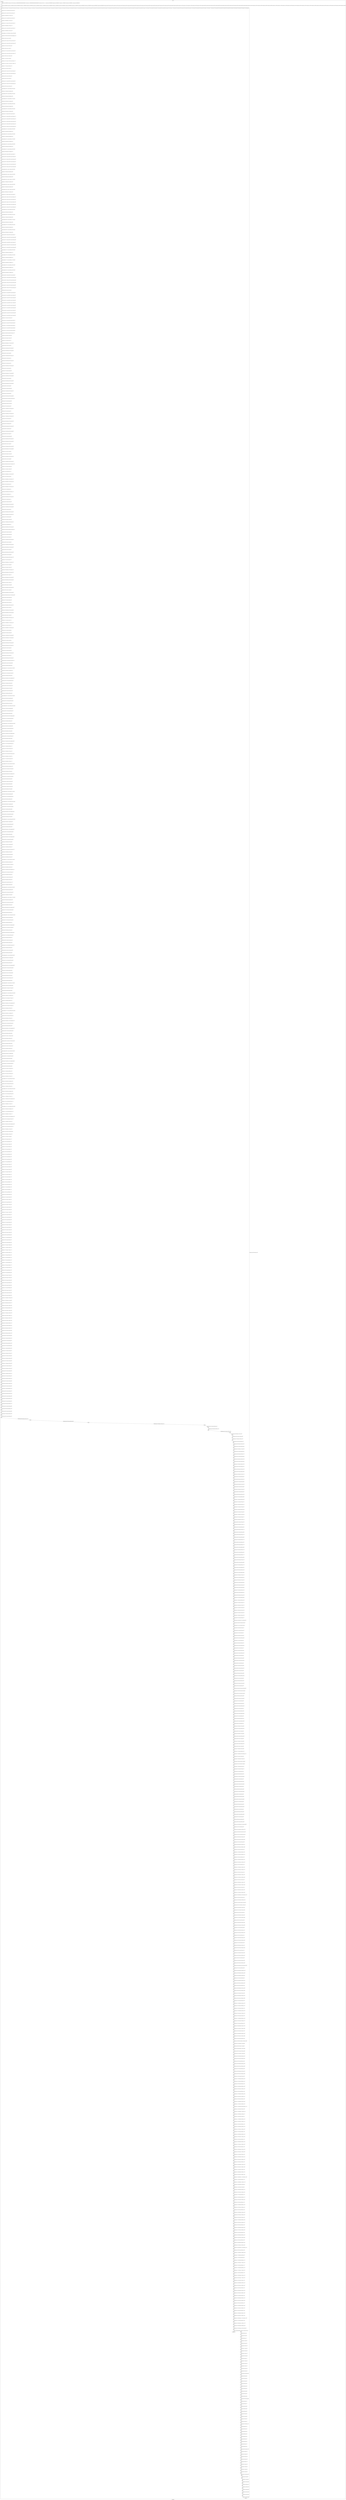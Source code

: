 digraph G {
label="Btor2XCFA";
subgraph cluster_0 {
label="main";
main_init[];
l1[];
l3[];
l4[];
l5[];
l6[];
l7[];
l8[];
l9[];
l10[];
l11[];
l12[];
l13[];
l14[];
l15[];
l16[];
l17[];
l18[];
l19[];
l20[];
l21[];
l22[];
l23[];
l24[];
l25[];
l26[];
l27[];
l28[];
l29[];
l30[];
l31[];
l32[];
l33[];
l34[];
l35[];
l36[];
l37[];
l38[];
l39[];
l40[];
l41[];
l42[];
l43[];
l44[];
l45[];
l46[];
l47[];
l48[];
l49[];
l50[];
l51[];
l52[];
l53[];
l54[];
l55[];
l56[];
l57[];
l58[];
l59[];
l60[];
l61[];
l62[];
l63[];
l64[];
l65[];
l66[];
l67[];
l68[];
l69[];
l70[];
l71[];
l72[];
l73[];
l74[];
l75[];
l76[];
l77[];
l78[];
l79[];
l80[];
l81[];
l82[];
l83[];
l84[];
l85[];
l86[];
l87[];
l88[];
l89[];
l90[];
l91[];
l92[];
l93[];
l94[];
l95[];
l96[];
l97[];
l98[];
l99[];
l100[];
l101[];
l102[];
l103[];
l104[];
l105[];
l106[];
l107[];
l108[];
l109[];
l110[];
l111[];
l112[];
l113[];
l114[];
l115[];
l116[];
l117[];
l118[];
l119[];
l120[];
l121[];
l122[];
l123[];
l124[];
l125[];
l126[];
l127[];
l128[];
l129[];
l130[];
l131[];
l132[];
l133[];
l134[];
l135[];
l136[];
l137[];
l138[];
l139[];
l140[];
l141[];
l142[];
l143[];
l144[];
l145[];
l146[];
l147[];
l148[];
l149[];
l150[];
l151[];
l152[];
l153[];
l154[];
l155[];
l156[];
l157[];
l158[];
l159[];
l160[];
l161[];
l162[];
l163[];
l164[];
l165[];
l166[];
l167[];
l168[];
l169[];
l170[];
l171[];
l172[];
l173[];
l174[];
l175[];
l176[];
l177[];
l178[];
l179[];
l180[];
l181[];
l182[];
l183[];
l184[];
l185[];
l186[];
l187[];
l188[];
l189[];
l190[];
l191[];
l192[];
l193[];
l194[];
l195[];
l196[];
l197[];
l198[];
l199[];
l200[];
l201[];
l202[];
l203[];
l204[];
l205[];
l206[];
l207[];
l208[];
l209[];
l210[];
l211[];
l212[];
l213[];
l214[];
l215[];
l216[];
l217[];
l218[];
l219[];
l220[];
l221[];
l222[];
l223[];
l224[];
l225[];
l226[];
l227[];
l228[];
l229[];
l230[];
l231[];
l232[];
l233[];
l234[];
l235[];
l236[];
l237[];
l238[];
l239[];
l240[];
l241[];
l242[];
l243[];
l244[];
l245[];
l246[];
l247[];
l248[];
l249[];
l250[];
l251[];
l252[];
l253[];
l254[];
l255[];
l256[];
l257[];
l258[];
l259[];
l260[];
l261[];
l262[];
l263[];
l264[];
l265[];
l266[];
l267[];
l268[];
l269[];
l270[];
l271[];
l272[];
l273[];
l274[];
l275[];
l276[];
l277[];
l278[];
l279[];
l280[];
l281[];
l282[];
l283[];
l284[];
l285[];
l286[];
l287[];
l288[];
l289[];
l290[];
l291[];
l292[];
l293[];
l294[];
l295[];
l296[];
l297[];
l298[];
l299[];
l300[];
l301[];
l302[];
l303[];
l304[];
l305[];
l306[];
l307[];
l308[];
l309[];
l310[];
l311[];
l312[];
l313[];
l314[];
l315[];
l316[];
l317[];
l318[];
l319[];
l320[];
l321[];
l322[];
l323[];
l324[];
l325[];
l326[];
l327[];
l328[];
l329[];
l330[];
l331[];
l332[];
l333[];
l334[];
l335[];
l336[];
l337[];
l338[];
l339[];
l340[];
l341[];
l342[];
l343[];
l344[];
l345[];
l346[];
l347[];
l348[];
l349[];
l350[];
l351[];
l352[];
l353[];
l354[];
l355[];
l356[];
l357[];
l358[];
l359[];
l360[];
l361[];
l362[];
l363[];
l364[];
l365[];
l366[];
l367[];
l368[];
l369[];
l370[];
l371[];
l372[];
l373[];
l374[];
l375[];
l376[];
l377[];
l378[];
l379[];
l380[];
l381[];
l382[];
l383[];
l384[];
l385[];
l386[];
l387[];
l388[];
l389[];
l390[];
l391[];
l392[];
l393[];
l394[];
l395[];
l396[];
l397[];
l398[];
l399[];
l400[];
l401[];
l402[];
l403[];
l404[];
l405[];
l406[];
l407[];
l408[];
l409[];
l410[];
l411[];
l412[];
l413[];
l414[];
l415[];
l416[];
l417[];
l418[];
l419[];
l420[];
l421[];
l422[];
l423[];
l424[];
l425[];
l426[];
l427[];
l428[];
l429[];
l430[];
l431[];
l432[];
l433[];
l434[];
l435[];
l436[];
l437[];
l438[];
l439[];
l440[];
l441[];
l442[];
l443[];
l444[];
l445[];
l446[];
l447[];
l448[];
l449[];
l450[];
l451[];
l452[];
l453[];
l454[];
l455[];
l456[];
l457[];
l458[];
l459[];
l460[];
l461[];
l462[];
l463[];
l464[];
l465[];
l466[];
l467[];
l468[];
l469[];
l470[];
l471[];
l472[];
l473[];
l474[];
l475[];
l476[];
l477[];
l478[];
l479[];
l480[];
l481[];
l482[];
l483[];
l484[];
l485[];
l486[];
l487[];
l488[];
l489[];
l490[];
l491[];
l492[];
l493[];
l494[];
l495[];
l496[];
l497[];
l498[];
l499[];
l500[];
l501[];
l502[];
l503[];
l504[];
l505[];
l506[];
l507[];
l508[];
l509[];
l510[];
l511[];
l512[];
l513[];
l514[];
l515[];
l516[];
l517[];
l518[];
l519[];
l520[];
l521[];
l522[];
l523[];
l524[];
l525[];
l526[];
l527[];
l528[];
l529[];
l530[];
l531[];
l532[];
l533[];
l534[];
l535[];
l536[];
l537[];
l538[];
l539[];
l540[];
l541[];
l542[];
l543[];
l544[];
l545[];
l546[];
l547[];
l548[];
l549[];
l550[];
l551[];
l552[];
l553[];
l554[];
l555[];
l556[];
l557[];
l558[];
l559[];
l560[];
l561[];
l562[];
l563[];
l564[];
l565[];
l566[];
l567[];
l568[];
l569[];
l570[];
l571[];
l572[];
l573[];
l574[];
l575[];
l576[];
l577[];
l578[];
l579[];
l580[];
l581[];
l582[];
l583[];
l584[];
l585[];
l586[];
l587[];
l588[];
l589[];
l590[];
l591[];
l592[];
l593[];
l594[];
l595[];
l596[];
l597[];
l598[];
l599[];
l600[];
l601[];
l602[];
l603[];
l604[];
l605[];
l606[];
l607[];
l608[];
l609[];
l610[];
l611[];
l612[];
l613[];
l614[];
l615[];
l616[];
l617[];
l618[];
l619[];
l620[];
l621[];
l622[];
l623[];
l624[];
l625[];
l626[];
l627[];
l628[];
l629[];
l630[];
l631[];
l632[];
l633[];
l634[];
l635[];
l636[];
l637[];
l638[];
l639[];
l640[];
l641[];
l642[];
l643[];
l644[];
l645[];
l646[];
l647[];
l648[];
l649[];
l650[];
l651[];
l652[];
l653[];
l654[];
l655[];
l656[];
l657[];
l658[];
l659[];
l660[];
l661[];
l662[];
l663[];
l664[];
l665[];
l666[];
l667[];
l668[];
l669[];
l670[];
l671[];
l672[];
l673[];
l674[];
l675[];
l676[];
l677[];
l678[];
l679[];
l680[];
l681[];
l682[];
l683[];
l684[];
l685[];
l686[];
l687[];
l688[];
l689[];
l690[];
l691[];
l692[];
l693[];
l694[];
l695[];
l696[];
l697[];
l698[];
l699[];
l700[];
l701[];
l702[];
l703[];
l704[];
l705[];
l706[];
l707[];
l708[];
l709[];
l710[];
l711[];
l712[];
l713[];
l714[];
l715[];
l716[];
l717[];
l718[];
l719[];
l720[];
l721[];
l722[];
l723[];
l724[];
l725[];
l726[];
l727[];
l728[];
l729[];
l730[];
l731[];
l732[];
l733[];
l734[];
l735[];
l736[];
l737[];
l738[];
l739[];
l740[];
l741[];
l742[];
l743[];
l744[];
l745[];
l746[];
l747[];
l748[];
l749[];
l750[];
l751[];
l752[];
l753[];
l754[];
l755[];
l756[];
l757[];
l758[];
l759[];
l760[];
l761[];
l762[];
l763[];
l764[];
l765[];
l766[];
l767[];
l768[];
l769[];
l770[];
l771[];
l772[];
l773[];
l774[];
l775[];
l776[];
l777[];
l778[];
l779[];
l780[];
l781[];
l782[];
l783[];
l784[];
l785[];
l786[];
l787[];
l788[];
l789[];
l790[];
l791[];
l792[];
l793[];
l794[];
l795[];
l796[];
l797[];
l798[];
l799[];
l800[];
l801[];
l802[];
l803[];
l804[];
l805[];
l806[];
l807[];
l808[];
l809[];
l810[];
l811[];
l812[];
l813[];
l814[];
l815[];
l816[];
l817[];
l818[];
l819[];
l820[];
l821[];
l822[];
l823[];
l824[];
l825[];
l826[];
l827[];
l828[];
l829[];
l830[];
l831[];
l832[];
l833[];
l834[];
l835[];
l836[];
l837[];
l838[];
l839[];
l840[];
l841[];
l842[];
l843[];
l844[];
l845[];
l846[];
l847[];
l848[];
l849[];
l850[];
l851[];
l852[];
l853[];
l854[];
l855[];
l856[];
l857[];
l858[];
l859[];
l860[];
l861[];
l862[];
l863[];
l864[];
l865[];
l866[];
l867[];
l868[];
l869[];
l870[];
l871[];
l872[];
l873[];
l874[];
l875[];
l876[];
l877[];
l878[];
l879[];
l880[];
l881[];
l882[];
l883[];
l884[];
l885[];
l886[];
l887[];
l888[];
l889[];
l890[];
l891[];
l892[];
l893[];
l894[];
l895[];
l896[];
l897[];
l898[];
l899[];
l900[];
l901[];
l902[];
l903[];
l904[];
l905[];
l906[];
l907[];
l908[];
l909[];
l910[];
l911[];
l912[];
l913[];
l914[];
l915[];
l916[];
l917[];
l918[];
l919[];
l920[];
l921[];
l922[];
l923[];
l924[];
l925[];
main_error[];
l926[];
l927[];
l928[];
l929[];
l930[];
l931[];
l932[];
l933[];
l934[];
l935[];
l936[];
l937[];
l938[];
l939[];
l940[];
l941[];
l942[];
l943[];
l944[];
l945[];
l946[];
l947[];
l948[];
l949[];
l950[];
l951[];
l952[];
l953[];
l954[];
l955[];
l956[];
l957[];
l958[];
l959[];
l960[];
l961[];
l962[];
l963[];
l964[];
l965[];
l966[];
l967[];
l968[];
l969[];
l970[];
l971[];
l972[];
l973[];
l974[];
l975[];
l976[];
l977[];
l978[];
l979[];
l980[];
l981[];
l982[];
l983[];
l984[];
l985[];
l986[];
l987[];
l988[];
l989[];
l990[];
l991[];
l992[];
main_init -> l1 [label="[(assign const_4 #b00000000),(assign const_37 #b0),(assign const_140 #b00000000000000000000000000000001),(assign const_141 #b00000000000000000000000000000000),(assign const_154 #b11111111),(assign const_156 #b00000000),(assign const_164 #b00000001),(assign const_172 #b00000010),(assign const_180 #b00000011),(assign const_188 #b00000100)] "];
l3 -> l4 [label="[(havoc input_155),(havoc input_157),(havoc input_163),(havoc input_165),(havoc input_171),(havoc input_173),(havoc input_179),(havoc input_181),(havoc input_187),(havoc input_189),(havoc input_195),(havoc input_198),(havoc input_201),(havoc input_204),(havoc input_207),(havoc input_210),(havoc input_226),(havoc input_242),(havoc input_258),(havoc input_274),(havoc input_290),(havoc input_291),(havoc input_292),(havoc input_293),(havoc input_294),(havoc input_295),(havoc input_296),(havoc input_297),(havoc input_298),(havoc input_299),(havoc input_331),(havoc input_333),(havoc input_343),(havoc input_348),(havoc input_350),(havoc input_355),(havoc input_359),(havoc input_374),(havoc input_376),(havoc input_386),(havoc input_391),(havoc input_393),(havoc input_398),(havoc input_402),(havoc input_417),(havoc input_419),(havoc input_429),(havoc input_434),(havoc input_436),(havoc input_441),(havoc input_445),(havoc input_460),(havoc input_462),(havoc input_472),(havoc input_477),(havoc input_479),(havoc input_484),(havoc input_488),(havoc input_503),(havoc input_505),(havoc input_515),(havoc input_520),(havoc input_522),(havoc input_527),(havoc input_531)] "];
l4 -> l5 [label="[(assign ternary_142 (ite (= state_50 #b1) const_140 const_141))] "];
l5 -> l6 [label="[(assign ternary_143 (ite (= state_70 #b1) const_140 const_141))] "];
l6 -> l7 [label="[(assign binary_144 (bvadd ternary_142 ternary_143))] "];
l7 -> l8 [label="[(assign ternary_145 (ite (= state_90 #b1) const_140 const_141))] "];
l8 -> l9 [label="[(assign binary_146 (bvadd binary_144 ternary_145))] "];
l9 -> l10 [label="[(assign ternary_147 (ite (= state_110 #b1) const_140 const_141))] "];
l10 -> l11 [label="[(assign binary_148 (bvadd binary_146 ternary_147))] "];
l11 -> l12 [label="[(assign ternary_149 (ite (= state_130 #b1) const_140 const_141))] "];
l12 -> l13 [label="[(assign binary_150 (bvadd binary_148 ternary_149))] "];
l13 -> l14 [label="[(assign comparison_151 (ite (bvule binary_150 const_140) #b1 #b0))] "];
l14 -> l15 [label="[(assign binary_152 (bvand (bvnot state_138) (bvnot comparison_151)))] "];
l15 -> l16 [label="[(assign binary_158 (bvxor const_154 state_5))] "];
l16 -> l17 [label="[(assign ternary_159 (ite (= input_157 #b1) const_154 binary_158))] "];
l17 -> l18 [label="[(assign ternary_160 (ite (= input_155 #b1) const_156 ternary_159))] "];
l18 -> l19 [label="[(assign binary_161 (bvxor const_154 ternary_160))] "];
l19 -> l20 [label="[(assign binary_166 (bvxor const_154 state_7))] "];
l20 -> l21 [label="[(assign ternary_167 (ite (= input_165 #b1) const_154 binary_166))] "];
l21 -> l22 [label="[(assign ternary_168 (ite (= input_163 #b1) const_164 ternary_167))] "];
l22 -> l23 [label="[(assign binary_169 (bvxor const_154 ternary_168))] "];
l23 -> l24 [label="[(assign binary_174 (bvxor const_154 state_9))] "];
l24 -> l25 [label="[(assign ternary_175 (ite (= input_173 #b1) const_154 binary_174))] "];
l25 -> l26 [label="[(assign ternary_176 (ite (= input_171 #b1) const_172 ternary_175))] "];
l26 -> l27 [label="[(assign binary_177 (bvxor const_154 ternary_176))] "];
l27 -> l28 [label="[(assign binary_182 (bvxor const_154 state_11))] "];
l28 -> l29 [label="[(assign ternary_183 (ite (= input_181 #b1) const_154 binary_182))] "];
l29 -> l30 [label="[(assign ternary_184 (ite (= input_179 #b1) const_180 ternary_183))] "];
l30 -> l31 [label="[(assign binary_185 (bvxor const_154 ternary_184))] "];
l31 -> l32 [label="[(assign binary_190 (bvxor const_154 state_13))] "];
l32 -> l33 [label="[(assign ternary_191 (ite (= input_189 #b1) const_154 binary_190))] "];
l33 -> l34 [label="[(assign ternary_192 (ite (= input_187 #b1) const_188 ternary_191))] "];
l34 -> l35 [label="[(assign binary_193 (bvxor const_154 ternary_192))] "];
l35 -> l36 [label="[(assign comparison_196 (ite (= const_156 binary_190) #b1 #b0))] "];
l36 -> l37 [label="[(assign binary_197 (bvand input_195 comparison_196))] "];
l37 -> l38 [label="[(assign comparison_199 (ite (= const_156 binary_182) #b1 #b0))] "];
l38 -> l39 [label="[(assign binary_200 (bvand input_198 comparison_199))] "];
l39 -> l40 [label="[(assign comparison_202 (ite (= const_156 binary_174) #b1 #b0))] "];
l40 -> l41 [label="[(assign binary_203 (bvand input_201 comparison_202))] "];
l41 -> l42 [label="[(assign comparison_205 (ite (= const_156 binary_166) #b1 #b0))] "];
l42 -> l43 [label="[(assign binary_206 (bvand input_204 comparison_205))] "];
l43 -> l44 [label="[(assign comparison_208 (ite (= const_156 binary_158) #b1 #b0))] "];
l44 -> l45 [label="[(assign binary_209 (bvand input_207 comparison_208))] "];
l45 -> l46 [label="[(assign ternary_211 (ite (= input_210 #b1) const_164 state_15))] "];
l46 -> l47 [label="[(assign ternary_212 (ite (= binary_209 #b1) const_156 ternary_211))] "];
l47 -> l48 [label="[(assign ternary_213 (ite (= binary_206 #b1) const_156 ternary_212))] "];
l48 -> l49 [label="[(assign ternary_214 (ite (= binary_203 #b1) const_156 ternary_213))] "];
l49 -> l50 [label="[(assign ternary_215 (ite (= binary_200 #b1) const_156 ternary_214))] "];
l50 -> l51 [label="[(assign ternary_216 (ite (= binary_197 #b1) const_156 ternary_215))] "];
l51 -> l52 [label="[(assign comparison_218 (ite (= const_164 binary_190) #b1 #b0))] "];
l52 -> l53 [label="[(assign binary_219 (bvand input_195 comparison_218))] "];
l53 -> l54 [label="[(assign comparison_220 (ite (= const_164 binary_182) #b1 #b0))] "];
l54 -> l55 [label="[(assign binary_221 (bvand input_198 comparison_220))] "];
l55 -> l56 [label="[(assign comparison_222 (ite (= const_164 binary_174) #b1 #b0))] "];
l56 -> l57 [label="[(assign binary_223 (bvand input_201 comparison_222))] "];
l57 -> l58 [label="[(assign comparison_224 (ite (= const_164 binary_166) #b1 #b0))] "];
l58 -> l59 [label="[(assign binary_225 (bvand input_204 comparison_224))] "];
l59 -> l60 [label="[(assign comparison_227 (ite (= const_164 binary_158) #b1 #b0))] "];
l60 -> l61 [label="[(assign binary_228 (bvand input_207 comparison_227))] "];
l61 -> l62 [label="[(assign ternary_229 (ite (= binary_228 #b1) const_156 state_17))] "];
l62 -> l63 [label="[(assign ternary_230 (ite (= input_226 #b1) const_164 ternary_229))] "];
l63 -> l64 [label="[(assign ternary_231 (ite (= binary_225 #b1) const_156 ternary_230))] "];
l64 -> l65 [label="[(assign ternary_232 (ite (= binary_223 #b1) const_156 ternary_231))] "];
l65 -> l66 [label="[(assign ternary_233 (ite (= binary_221 #b1) const_156 ternary_232))] "];
l66 -> l67 [label="[(assign ternary_234 (ite (= binary_219 #b1) const_156 ternary_233))] "];
l67 -> l68 [label="[(assign comparison_236 (ite (= const_172 binary_190) #b1 #b0))] "];
l68 -> l69 [label="[(assign binary_237 (bvand input_195 comparison_236))] "];
l69 -> l70 [label="[(assign comparison_238 (ite (= const_172 binary_182) #b1 #b0))] "];
l70 -> l71 [label="[(assign binary_239 (bvand input_198 comparison_238))] "];
l71 -> l72 [label="[(assign comparison_240 (ite (= const_172 binary_174) #b1 #b0))] "];
l72 -> l73 [label="[(assign binary_241 (bvand input_201 comparison_240))] "];
l73 -> l74 [label="[(assign comparison_243 (ite (= const_172 binary_166) #b1 #b0))] "];
l74 -> l75 [label="[(assign binary_244 (bvand input_204 comparison_243))] "];
l75 -> l76 [label="[(assign comparison_245 (ite (= const_172 binary_158) #b1 #b0))] "];
l76 -> l77 [label="[(assign binary_246 (bvand input_207 comparison_245))] "];
l77 -> l78 [label="[(assign ternary_247 (ite (= binary_246 #b1) const_156 state_19))] "];
l78 -> l79 [label="[(assign ternary_248 (ite (= binary_244 #b1) const_156 ternary_247))] "];
l79 -> l80 [label="[(assign ternary_249 (ite (= input_242 #b1) const_164 ternary_248))] "];
l80 -> l81 [label="[(assign ternary_250 (ite (= binary_241 #b1) const_156 ternary_249))] "];
l81 -> l82 [label="[(assign ternary_251 (ite (= binary_239 #b1) const_156 ternary_250))] "];
l82 -> l83 [label="[(assign ternary_252 (ite (= binary_237 #b1) const_156 ternary_251))] "];
l83 -> l84 [label="[(assign comparison_254 (ite (= const_180 binary_190) #b1 #b0))] "];
l84 -> l85 [label="[(assign binary_255 (bvand input_195 comparison_254))] "];
l85 -> l86 [label="[(assign comparison_256 (ite (= const_180 binary_182) #b1 #b0))] "];
l86 -> l87 [label="[(assign binary_257 (bvand input_198 comparison_256))] "];
l87 -> l88 [label="[(assign comparison_259 (ite (= const_180 binary_174) #b1 #b0))] "];
l88 -> l89 [label="[(assign binary_260 (bvand input_201 comparison_259))] "];
l89 -> l90 [label="[(assign comparison_261 (ite (= const_180 binary_166) #b1 #b0))] "];
l90 -> l91 [label="[(assign binary_262 (bvand input_204 comparison_261))] "];
l91 -> l92 [label="[(assign comparison_263 (ite (= const_180 binary_158) #b1 #b0))] "];
l92 -> l93 [label="[(assign binary_264 (bvand input_207 comparison_263))] "];
l93 -> l94 [label="[(assign ternary_265 (ite (= binary_264 #b1) const_156 state_21))] "];
l94 -> l95 [label="[(assign ternary_266 (ite (= binary_262 #b1) const_156 ternary_265))] "];
l95 -> l96 [label="[(assign ternary_267 (ite (= binary_260 #b1) const_156 ternary_266))] "];
l96 -> l97 [label="[(assign ternary_268 (ite (= input_258 #b1) const_164 ternary_267))] "];
l97 -> l98 [label="[(assign ternary_269 (ite (= binary_257 #b1) const_156 ternary_268))] "];
l98 -> l99 [label="[(assign ternary_270 (ite (= binary_255 #b1) const_156 ternary_269))] "];
l99 -> l100 [label="[(assign comparison_272 (ite (= const_188 binary_190) #b1 #b0))] "];
l100 -> l101 [label="[(assign binary_273 (bvand input_195 comparison_272))] "];
l101 -> l102 [label="[(assign comparison_275 (ite (= const_188 binary_182) #b1 #b0))] "];
l102 -> l103 [label="[(assign binary_276 (bvand input_198 comparison_275))] "];
l103 -> l104 [label="[(assign comparison_277 (ite (= const_188 binary_174) #b1 #b0))] "];
l104 -> l105 [label="[(assign binary_278 (bvand input_201 comparison_277))] "];
l105 -> l106 [label="[(assign comparison_279 (ite (= const_188 binary_166) #b1 #b0))] "];
l106 -> l107 [label="[(assign binary_280 (bvand input_204 comparison_279))] "];
l107 -> l108 [label="[(assign comparison_281 (ite (= const_188 binary_158) #b1 #b0))] "];
l108 -> l109 [label="[(assign binary_282 (bvand input_207 comparison_281))] "];
l109 -> l110 [label="[(assign ternary_283 (ite (= binary_282 #b1) const_156 state_23))] "];
l110 -> l111 [label="[(assign ternary_284 (ite (= binary_280 #b1) const_156 ternary_283))] "];
l111 -> l112 [label="[(assign ternary_285 (ite (= binary_278 #b1) const_156 ternary_284))] "];
l112 -> l113 [label="[(assign ternary_286 (ite (= binary_276 #b1) const_156 ternary_285))] "];
l113 -> l114 [label="[(assign ternary_287 (ite (= input_274 #b1) const_164 ternary_286))] "];
l114 -> l115 [label="[(assign ternary_288 (ite (= binary_273 #b1) const_156 ternary_287))] "];
l115 -> l116 [label="[(assign binary_300 (bvxor const_154 state_25))] "];
l116 -> l117 [label="[(assign ternary_301 (ite (= input_299 #b1) const_156 binary_300))] "];
l117 -> l118 [label="[(assign ternary_302 (ite (= input_298 #b1) const_154 ternary_301))] "];
l118 -> l119 [label="[(assign ternary_303 (ite (= input_297 #b1) const_164 ternary_302))] "];
l119 -> l120 [label="[(assign ternary_304 (ite (= input_296 #b1) const_154 ternary_303))] "];
l120 -> l121 [label="[(assign ternary_305 (ite (= input_295 #b1) const_172 ternary_304))] "];
l121 -> l122 [label="[(assign ternary_306 (ite (= input_294 #b1) const_154 ternary_305))] "];
l122 -> l123 [label="[(assign ternary_307 (ite (= input_293 #b1) const_180 ternary_306))] "];
l123 -> l124 [label="[(assign ternary_308 (ite (= input_292 #b1) const_154 ternary_307))] "];
l124 -> l125 [label="[(assign ternary_309 (ite (= input_291 #b1) const_188 ternary_308))] "];
l125 -> l126 [label="[(assign ternary_310 (ite (= input_290 #b1) const_154 ternary_309))] "];
l126 -> l127 [label="[(assign binary_311 (bvxor const_154 ternary_310))] "];
l127 -> l128 [label="[(assign ternary_313 (ite (= input_299 #b1) binary_300 state_27))] "];
l128 -> l129 [label="[(assign ternary_315 (ite (= input_297 #b1) binary_300 state_29))] "];
l129 -> l130 [label="[(assign ternary_317 (ite (= input_295 #b1) binary_300 state_31))] "];
l130 -> l131 [label="[(assign ternary_319 (ite (= input_293 #b1) binary_300 state_33))] "];
l131 -> l132 [label="[(assign ternary_321 (ite (= input_291 #b1) binary_300 state_35))] "];
l132 -> l133 [label="[(assign binary_323 (bvand (bvnot state_38) (bvnot input_157)))] "];
l133 -> l134 [label="[(assign binary_324 (bvor binary_323 input_298))] "];
l134 -> l135 [label="[(assign binary_325 (bvor binary_324 input_207))] "];
l135 -> l136 [label="[(assign binary_327 (bvor state_40 input_157))] "];
l136 -> l137 [label="[(assign binary_328 (bvand binary_327 (bvnot input_299)))] "];
l137 -> l138 [label="[(assign binary_330 (bvor state_42 input_299))] "];
l138 -> l139 [label="[(assign binary_332 (bvand binary_330 (bvnot input_331)))] "];
l139 -> l140 [label="[(assign binary_334 (bvand binary_332 (bvnot input_333)))] "];
l140 -> l141 [label="[(assign binary_336 (bvor state_44 input_333))] "];
l141 -> l142 [label="[(assign binary_337 (bvand binary_336 (bvnot input_210)))] "];
l142 -> l143 [label="[(assign binary_339 (bvor state_46 input_210))] "];
l143 -> l144 [label="[(assign binary_340 (bvand binary_339 (bvnot input_155)))] "];
l144 -> l145 [label="[(assign binary_342 (bvor state_48 input_155))] "];
l145 -> l146 [label="[(assign binary_344 (bvand binary_342 (bvnot input_343)))] "];
l146 -> l147 [label="[(assign binary_346 (bvor state_50 input_331))] "];
l147 -> l148 [label="[(assign binary_347 (bvor binary_346 input_343))] "];
l148 -> l149 [label="[(assign binary_349 (bvand binary_347 (bvnot input_348)))] "];
l149 -> l150 [label="[(assign binary_351 (bvand binary_349 (bvnot input_350)))] "];
l150 -> l151 [label="[(assign binary_353 (bvor state_52 input_348))] "];
l151 -> l152 [label="[(assign binary_354 (bvand binary_353 (bvnot input_298)))] "];
l152 -> l153 [label="[(assign binary_356 (bvand binary_354 (bvnot input_355)))] "];
l153 -> l154 [label="[(assign binary_358 (bvor state_54 input_350))] "];
l154 -> l155 [label="[(assign binary_360 (bvor binary_358 input_359))] "];
l155 -> l156 [label="[(assign binary_361 (bvand binary_360 (bvnot input_207)))] "];
l156 -> l157 [label="[(assign binary_363 (bvor state_56 input_355))] "];
l157 -> l158 [label="[(assign binary_364 (bvand binary_363 (bvnot input_359)))] "];
l158 -> l159 [label="[(assign binary_366 (bvand (bvnot state_58) (bvnot input_165)))] "];
l159 -> l160 [label="[(assign binary_367 (bvor binary_366 input_296))] "];
l160 -> l161 [label="[(assign binary_368 (bvor binary_367 input_204))] "];
l161 -> l162 [label="[(assign binary_370 (bvor state_60 input_165))] "];
l162 -> l163 [label="[(assign binary_371 (bvand binary_370 (bvnot input_297)))] "];
l163 -> l164 [label="[(assign binary_373 (bvor state_62 input_297))] "];
l164 -> l165 [label="[(assign binary_375 (bvand binary_373 (bvnot input_374)))] "];
l165 -> l166 [label="[(assign binary_377 (bvand binary_375 (bvnot input_376)))] "];
l166 -> l167 [label="[(assign binary_379 (bvor state_64 input_376))] "];
l167 -> l168 [label="[(assign binary_380 (bvand binary_379 (bvnot input_226)))] "];
l168 -> l169 [label="[(assign binary_382 (bvor state_66 input_226))] "];
l169 -> l170 [label="[(assign binary_383 (bvand binary_382 (bvnot input_163)))] "];
l170 -> l171 [label="[(assign binary_385 (bvor state_68 input_163))] "];
l171 -> l172 [label="[(assign binary_387 (bvand binary_385 (bvnot input_386)))] "];
l172 -> l173 [label="[(assign binary_389 (bvor state_70 input_374))] "];
l173 -> l174 [label="[(assign binary_390 (bvor binary_389 input_386))] "];
l174 -> l175 [label="[(assign binary_392 (bvand binary_390 (bvnot input_391)))] "];
l175 -> l176 [label="[(assign binary_394 (bvand binary_392 (bvnot input_393)))] "];
l176 -> l177 [label="[(assign binary_396 (bvor state_72 input_391))] "];
l177 -> l178 [label="[(assign binary_397 (bvand binary_396 (bvnot input_296)))] "];
l178 -> l179 [label="[(assign binary_399 (bvand binary_397 (bvnot input_398)))] "];
l179 -> l180 [label="[(assign binary_401 (bvor state_74 input_393))] "];
l180 -> l181 [label="[(assign binary_403 (bvor binary_401 input_402))] "];
l181 -> l182 [label="[(assign binary_404 (bvand binary_403 (bvnot input_204)))] "];
l182 -> l183 [label="[(assign binary_406 (bvor state_76 input_398))] "];
l183 -> l184 [label="[(assign binary_407 (bvand binary_406 (bvnot input_402)))] "];
l184 -> l185 [label="[(assign binary_409 (bvand (bvnot state_78) (bvnot input_173)))] "];
l185 -> l186 [label="[(assign binary_410 (bvor binary_409 input_294))] "];
l186 -> l187 [label="[(assign binary_411 (bvor binary_410 input_201))] "];
l187 -> l188 [label="[(assign binary_413 (bvor state_80 input_173))] "];
l188 -> l189 [label="[(assign binary_414 (bvand binary_413 (bvnot input_295)))] "];
l189 -> l190 [label="[(assign binary_416 (bvor state_82 input_295))] "];
l190 -> l191 [label="[(assign binary_418 (bvand binary_416 (bvnot input_417)))] "];
l191 -> l192 [label="[(assign binary_420 (bvand binary_418 (bvnot input_419)))] "];
l192 -> l193 [label="[(assign binary_422 (bvor state_84 input_419))] "];
l193 -> l194 [label="[(assign binary_423 (bvand binary_422 (bvnot input_242)))] "];
l194 -> l195 [label="[(assign binary_425 (bvor state_86 input_242))] "];
l195 -> l196 [label="[(assign binary_426 (bvand binary_425 (bvnot input_171)))] "];
l196 -> l197 [label="[(assign binary_428 (bvor state_88 input_171))] "];
l197 -> l198 [label="[(assign binary_430 (bvand binary_428 (bvnot input_429)))] "];
l198 -> l199 [label="[(assign binary_432 (bvor state_90 input_417))] "];
l199 -> l200 [label="[(assign binary_433 (bvor binary_432 input_429))] "];
l200 -> l201 [label="[(assign binary_435 (bvand binary_433 (bvnot input_434)))] "];
l201 -> l202 [label="[(assign binary_437 (bvand binary_435 (bvnot input_436)))] "];
l202 -> l203 [label="[(assign binary_439 (bvor state_92 input_434))] "];
l203 -> l204 [label="[(assign binary_440 (bvand binary_439 (bvnot input_294)))] "];
l204 -> l205 [label="[(assign binary_442 (bvand binary_440 (bvnot input_441)))] "];
l205 -> l206 [label="[(assign binary_444 (bvor state_94 input_436))] "];
l206 -> l207 [label="[(assign binary_446 (bvor binary_444 input_445))] "];
l207 -> l208 [label="[(assign binary_447 (bvand binary_446 (bvnot input_201)))] "];
l208 -> l209 [label="[(assign binary_449 (bvor state_96 input_441))] "];
l209 -> l210 [label="[(assign binary_450 (bvand binary_449 (bvnot input_445)))] "];
l210 -> l211 [label="[(assign binary_452 (bvand (bvnot state_98) (bvnot input_181)))] "];
l211 -> l212 [label="[(assign binary_453 (bvor binary_452 input_292))] "];
l212 -> l213 [label="[(assign binary_454 (bvor binary_453 input_198))] "];
l213 -> l214 [label="[(assign binary_456 (bvor state_100 input_181))] "];
l214 -> l215 [label="[(assign binary_457 (bvand binary_456 (bvnot input_293)))] "];
l215 -> l216 [label="[(assign binary_459 (bvor state_102 input_293))] "];
l216 -> l217 [label="[(assign binary_461 (bvand binary_459 (bvnot input_460)))] "];
l217 -> l218 [label="[(assign binary_463 (bvand binary_461 (bvnot input_462)))] "];
l218 -> l219 [label="[(assign binary_465 (bvor state_104 input_462))] "];
l219 -> l220 [label="[(assign binary_466 (bvand binary_465 (bvnot input_258)))] "];
l220 -> l221 [label="[(assign binary_468 (bvor state_106 input_258))] "];
l221 -> l222 [label="[(assign binary_469 (bvand binary_468 (bvnot input_179)))] "];
l222 -> l223 [label="[(assign binary_471 (bvor state_108 input_179))] "];
l223 -> l224 [label="[(assign binary_473 (bvand binary_471 (bvnot input_472)))] "];
l224 -> l225 [label="[(assign binary_475 (bvor state_110 input_460))] "];
l225 -> l226 [label="[(assign binary_476 (bvor binary_475 input_472))] "];
l226 -> l227 [label="[(assign binary_478 (bvand binary_476 (bvnot input_477)))] "];
l227 -> l228 [label="[(assign binary_480 (bvand binary_478 (bvnot input_479)))] "];
l228 -> l229 [label="[(assign binary_482 (bvor state_112 input_477))] "];
l229 -> l230 [label="[(assign binary_483 (bvand binary_482 (bvnot input_292)))] "];
l230 -> l231 [label="[(assign binary_485 (bvand binary_483 (bvnot input_484)))] "];
l231 -> l232 [label="[(assign binary_487 (bvor state_114 input_479))] "];
l232 -> l233 [label="[(assign binary_489 (bvor binary_487 input_488))] "];
l233 -> l234 [label="[(assign binary_490 (bvand binary_489 (bvnot input_198)))] "];
l234 -> l235 [label="[(assign binary_492 (bvor state_116 input_484))] "];
l235 -> l236 [label="[(assign binary_493 (bvand binary_492 (bvnot input_488)))] "];
l236 -> l237 [label="[(assign binary_495 (bvand (bvnot state_118) (bvnot input_189)))] "];
l237 -> l238 [label="[(assign binary_496 (bvor binary_495 input_290))] "];
l238 -> l239 [label="[(assign binary_497 (bvor binary_496 input_195))] "];
l239 -> l240 [label="[(assign binary_499 (bvor state_120 input_189))] "];
l240 -> l241 [label="[(assign binary_500 (bvand binary_499 (bvnot input_291)))] "];
l241 -> l242 [label="[(assign binary_502 (bvor state_122 input_291))] "];
l242 -> l243 [label="[(assign binary_504 (bvand binary_502 (bvnot input_503)))] "];
l243 -> l244 [label="[(assign binary_506 (bvand binary_504 (bvnot input_505)))] "];
l244 -> l245 [label="[(assign binary_508 (bvor state_124 input_505))] "];
l245 -> l246 [label="[(assign binary_509 (bvand binary_508 (bvnot input_274)))] "];
l246 -> l247 [label="[(assign binary_511 (bvor state_126 input_274))] "];
l247 -> l248 [label="[(assign binary_512 (bvand binary_511 (bvnot input_187)))] "];
l248 -> l249 [label="[(assign binary_514 (bvor state_128 input_187))] "];
l249 -> l250 [label="[(assign binary_516 (bvand binary_514 (bvnot input_515)))] "];
l250 -> l251 [label="[(assign binary_518 (bvor state_130 input_503))] "];
l251 -> l252 [label="[(assign binary_519 (bvor binary_518 input_515))] "];
l252 -> l253 [label="[(assign binary_521 (bvand binary_519 (bvnot input_520)))] "];
l253 -> l254 [label="[(assign binary_523 (bvand binary_521 (bvnot input_522)))] "];
l254 -> l255 [label="[(assign binary_525 (bvor state_132 input_520))] "];
l255 -> l256 [label="[(assign binary_526 (bvand binary_525 (bvnot input_290)))] "];
l256 -> l257 [label="[(assign binary_528 (bvand binary_526 (bvnot input_527)))] "];
l257 -> l258 [label="[(assign binary_530 (bvor state_134 input_522))] "];
l258 -> l259 [label="[(assign binary_532 (bvor binary_530 input_531))] "];
l259 -> l260 [label="[(assign binary_533 (bvand binary_532 (bvnot input_195)))] "];
l260 -> l261 [label="[(assign binary_535 (bvor state_136 input_527))] "];
l261 -> l262 [label="[(assign binary_536 (bvand binary_535 (bvnot input_531)))] "];
l262 -> l263 [label="[(assign binary_538 (bvor (bvnot state_38) (bvnot input_157)))] "];
l263 -> l264 [label="[(assign binary_539 (bvor state_40 (bvnot input_299)))] "];
l264 -> l265 [label="[(assign binary_540 (bvand binary_538 binary_539))] "];
l265 -> l266 [label="[(assign comparison_541 (ite (= const_154 state_27) #b1 #b0))] "];
l266 -> l267 [label="[(assign binary_542 (bvand state_42 comparison_541))] "];
l267 -> l268 [label="[(assign binary_543 (bvor (bvnot input_331) binary_542))] "];
l268 -> l269 [label="[(assign binary_544 (bvand binary_540 binary_543))] "];
l269 -> l270 [label="[(assign binary_545 (bvand state_42 (bvnot comparison_541)))] "];
l270 -> l271 [label="[(assign binary_546 (bvor (bvnot input_333) binary_545))] "];
l271 -> l272 [label="[(assign binary_547 (bvand binary_544 binary_546))] "];
l272 -> l273 [label="[(assign binary_548 (bvor state_44 (bvnot input_210)))] "];
l273 -> l274 [label="[(assign binary_549 (bvand binary_547 binary_548))] "];
l274 -> l275 [label="[(assign binary_550 (bvor state_46 (bvnot input_155)))] "];
l275 -> l276 [label="[(assign binary_551 (bvand binary_549 binary_550))] "];
l276 -> l277 [label="[(assign comparison_552 (ite (= const_156 state_15) #b1 #b0))] "];
l277 -> l278 [label="[(assign binary_553 (bvand state_48 comparison_552))] "];
l278 -> l279 [label="[(assign binary_554 (bvor (bvnot input_343) binary_553))] "];
l279 -> l280 [label="[(assign binary_555 (bvand binary_551 binary_554))] "];
l280 -> l281 [label="[(assign comparison_556 (ite (= const_154 binary_158) #b1 #b0))] "];
l281 -> l282 [label="[(assign binary_557 (bvand state_50 comparison_556))] "];
l282 -> l283 [label="[(assign binary_558 (bvor (bvnot input_348) binary_557))] "];
l283 -> l284 [label="[(assign binary_559 (bvand binary_555 binary_558))] "];
l284 -> l285 [label="[(assign binary_560 (bvand state_50 (bvnot comparison_556)))] "];
l285 -> l286 [label="[(assign binary_561 (bvor (bvnot input_350) binary_560))] "];
l286 -> l287 [label="[(assign binary_562 (bvand binary_559 binary_561))] "];
l287 -> l288 [label="[(assign comparison_563 (ite (= const_156 binary_300) #b1 #b0))] "];
l288 -> l289 [label="[(assign binary_564 (bvand state_52 comparison_563))] "];
l289 -> l290 [label="[(assign binary_565 (bvor (bvnot input_298) binary_564))] "];
l290 -> l291 [label="[(assign binary_566 (bvand binary_562 binary_565))] "];
l291 -> l292 [label="[(assign binary_567 (bvand state_52 (bvnot comparison_563)))] "];
l292 -> l293 [label="[(assign binary_568 (bvor (bvnot input_355) binary_567))] "];
l293 -> l294 [label="[(assign binary_569 (bvand binary_566 binary_568))] "];
l294 -> l295 [label="[(assign binary_570 (bvand state_56 (bvnot comparison_556)))] "];
l295 -> l296 [label="[(assign binary_571 (bvor (bvnot input_359) binary_570))] "];
l296 -> l297 [label="[(assign binary_572 (bvand binary_569 binary_571))] "];
l297 -> l298 [label="[(assign binary_573 (bvor state_54 (bvnot input_207)))] "];
l298 -> l299 [label="[(assign binary_574 (bvand binary_572 binary_573))] "];
l299 -> l300 [label="[(assign binary_575 (bvor (bvnot state_58) (bvnot input_165)))] "];
l300 -> l301 [label="[(assign binary_576 (bvand binary_574 binary_575))] "];
l301 -> l302 [label="[(assign binary_577 (bvor state_60 (bvnot input_297)))] "];
l302 -> l303 [label="[(assign binary_578 (bvand binary_576 binary_577))] "];
l303 -> l304 [label="[(assign comparison_579 (ite (= const_154 state_29) #b1 #b0))] "];
l304 -> l305 [label="[(assign binary_580 (bvand state_62 comparison_579))] "];
l305 -> l306 [label="[(assign binary_581 (bvor (bvnot input_374) binary_580))] "];
l306 -> l307 [label="[(assign binary_582 (bvand binary_578 binary_581))] "];
l307 -> l308 [label="[(assign binary_583 (bvand state_62 (bvnot comparison_579)))] "];
l308 -> l309 [label="[(assign binary_584 (bvor (bvnot input_376) binary_583))] "];
l309 -> l310 [label="[(assign binary_585 (bvand binary_582 binary_584))] "];
l310 -> l311 [label="[(assign binary_586 (bvor state_64 (bvnot input_226)))] "];
l311 -> l312 [label="[(assign binary_587 (bvand binary_585 binary_586))] "];
l312 -> l313 [label="[(assign binary_588 (bvor state_66 (bvnot input_163)))] "];
l313 -> l314 [label="[(assign binary_589 (bvand binary_587 binary_588))] "];
l314 -> l315 [label="[(assign comparison_590 (ite (= const_156 state_17) #b1 #b0))] "];
l315 -> l316 [label="[(assign binary_591 (bvand state_68 comparison_590))] "];
l316 -> l317 [label="[(assign binary_592 (bvor (bvnot input_386) binary_591))] "];
l317 -> l318 [label="[(assign binary_593 (bvand binary_589 binary_592))] "];
l318 -> l319 [label="[(assign comparison_594 (ite (= const_154 binary_166) #b1 #b0))] "];
l319 -> l320 [label="[(assign binary_595 (bvand state_70 comparison_594))] "];
l320 -> l321 [label="[(assign binary_596 (bvor (bvnot input_391) binary_595))] "];
l321 -> l322 [label="[(assign binary_597 (bvand binary_593 binary_596))] "];
l322 -> l323 [label="[(assign binary_598 (bvand state_70 (bvnot comparison_594)))] "];
l323 -> l324 [label="[(assign binary_599 (bvor (bvnot input_393) binary_598))] "];
l324 -> l325 [label="[(assign binary_600 (bvand binary_597 binary_599))] "];
l325 -> l326 [label="[(assign comparison_601 (ite (= const_164 binary_300) #b1 #b0))] "];
l326 -> l327 [label="[(assign binary_602 (bvand state_72 comparison_601))] "];
l327 -> l328 [label="[(assign binary_603 (bvor (bvnot input_296) binary_602))] "];
l328 -> l329 [label="[(assign binary_604 (bvand binary_600 binary_603))] "];
l329 -> l330 [label="[(assign binary_605 (bvand state_72 (bvnot comparison_601)))] "];
l330 -> l331 [label="[(assign binary_606 (bvor (bvnot input_398) binary_605))] "];
l331 -> l332 [label="[(assign binary_607 (bvand binary_604 binary_606))] "];
l332 -> l333 [label="[(assign binary_608 (bvand state_76 (bvnot comparison_594)))] "];
l333 -> l334 [label="[(assign binary_609 (bvor (bvnot input_402) binary_608))] "];
l334 -> l335 [label="[(assign binary_610 (bvand binary_607 binary_609))] "];
l335 -> l336 [label="[(assign binary_611 (bvor state_74 (bvnot input_204)))] "];
l336 -> l337 [label="[(assign binary_612 (bvand binary_610 binary_611))] "];
l337 -> l338 [label="[(assign binary_613 (bvor (bvnot state_78) (bvnot input_173)))] "];
l338 -> l339 [label="[(assign binary_614 (bvand binary_612 binary_613))] "];
l339 -> l340 [label="[(assign binary_615 (bvor state_80 (bvnot input_295)))] "];
l340 -> l341 [label="[(assign binary_616 (bvand binary_614 binary_615))] "];
l341 -> l342 [label="[(assign comparison_617 (ite (= const_154 state_31) #b1 #b0))] "];
l342 -> l343 [label="[(assign binary_618 (bvand state_82 comparison_617))] "];
l343 -> l344 [label="[(assign binary_619 (bvor (bvnot input_417) binary_618))] "];
l344 -> l345 [label="[(assign binary_620 (bvand binary_616 binary_619))] "];
l345 -> l346 [label="[(assign binary_621 (bvand state_82 (bvnot comparison_617)))] "];
l346 -> l347 [label="[(assign binary_622 (bvor (bvnot input_419) binary_621))] "];
l347 -> l348 [label="[(assign binary_623 (bvand binary_620 binary_622))] "];
l348 -> l349 [label="[(assign binary_624 (bvor state_84 (bvnot input_242)))] "];
l349 -> l350 [label="[(assign binary_625 (bvand binary_623 binary_624))] "];
l350 -> l351 [label="[(assign binary_626 (bvor state_86 (bvnot input_171)))] "];
l351 -> l352 [label="[(assign binary_627 (bvand binary_625 binary_626))] "];
l352 -> l353 [label="[(assign comparison_628 (ite (= const_156 state_19) #b1 #b0))] "];
l353 -> l354 [label="[(assign binary_629 (bvand state_88 comparison_628))] "];
l354 -> l355 [label="[(assign binary_630 (bvor (bvnot input_429) binary_629))] "];
l355 -> l356 [label="[(assign binary_631 (bvand binary_627 binary_630))] "];
l356 -> l357 [label="[(assign comparison_632 (ite (= const_154 binary_174) #b1 #b0))] "];
l357 -> l358 [label="[(assign binary_633 (bvand state_90 comparison_632))] "];
l358 -> l359 [label="[(assign binary_634 (bvor (bvnot input_434) binary_633))] "];
l359 -> l360 [label="[(assign binary_635 (bvand binary_631 binary_634))] "];
l360 -> l361 [label="[(assign binary_636 (bvand state_90 (bvnot comparison_632)))] "];
l361 -> l362 [label="[(assign binary_637 (bvor (bvnot input_436) binary_636))] "];
l362 -> l363 [label="[(assign binary_638 (bvand binary_635 binary_637))] "];
l363 -> l364 [label="[(assign comparison_639 (ite (= const_172 binary_300) #b1 #b0))] "];
l364 -> l365 [label="[(assign binary_640 (bvand state_92 comparison_639))] "];
l365 -> l366 [label="[(assign binary_641 (bvor (bvnot input_294) binary_640))] "];
l366 -> l367 [label="[(assign binary_642 (bvand binary_638 binary_641))] "];
l367 -> l368 [label="[(assign binary_643 (bvand state_92 (bvnot comparison_639)))] "];
l368 -> l369 [label="[(assign binary_644 (bvor (bvnot input_441) binary_643))] "];
l369 -> l370 [label="[(assign binary_645 (bvand binary_642 binary_644))] "];
l370 -> l371 [label="[(assign binary_646 (bvand state_96 (bvnot comparison_632)))] "];
l371 -> l372 [label="[(assign binary_647 (bvor (bvnot input_445) binary_646))] "];
l372 -> l373 [label="[(assign binary_648 (bvand binary_645 binary_647))] "];
l373 -> l374 [label="[(assign binary_649 (bvor state_94 (bvnot input_201)))] "];
l374 -> l375 [label="[(assign binary_650 (bvand binary_648 binary_649))] "];
l375 -> l376 [label="[(assign binary_651 (bvor (bvnot state_98) (bvnot input_181)))] "];
l376 -> l377 [label="[(assign binary_652 (bvand binary_650 binary_651))] "];
l377 -> l378 [label="[(assign binary_653 (bvor state_100 (bvnot input_293)))] "];
l378 -> l379 [label="[(assign binary_654 (bvand binary_652 binary_653))] "];
l379 -> l380 [label="[(assign comparison_655 (ite (= const_154 state_33) #b1 #b0))] "];
l380 -> l381 [label="[(assign binary_656 (bvand state_102 comparison_655))] "];
l381 -> l382 [label="[(assign binary_657 (bvor (bvnot input_460) binary_656))] "];
l382 -> l383 [label="[(assign binary_658 (bvand binary_654 binary_657))] "];
l383 -> l384 [label="[(assign binary_659 (bvand state_102 (bvnot comparison_655)))] "];
l384 -> l385 [label="[(assign binary_660 (bvor (bvnot input_462) binary_659))] "];
l385 -> l386 [label="[(assign binary_661 (bvand binary_658 binary_660))] "];
l386 -> l387 [label="[(assign binary_662 (bvor state_104 (bvnot input_258)))] "];
l387 -> l388 [label="[(assign binary_663 (bvand binary_661 binary_662))] "];
l388 -> l389 [label="[(assign binary_664 (bvor state_106 (bvnot input_179)))] "];
l389 -> l390 [label="[(assign binary_665 (bvand binary_663 binary_664))] "];
l390 -> l391 [label="[(assign comparison_666 (ite (= const_156 state_21) #b1 #b0))] "];
l391 -> l392 [label="[(assign binary_667 (bvand state_108 comparison_666))] "];
l392 -> l393 [label="[(assign binary_668 (bvor (bvnot input_472) binary_667))] "];
l393 -> l394 [label="[(assign binary_669 (bvand binary_665 binary_668))] "];
l394 -> l395 [label="[(assign comparison_670 (ite (= const_154 binary_182) #b1 #b0))] "];
l395 -> l396 [label="[(assign binary_671 (bvand state_110 comparison_670))] "];
l396 -> l397 [label="[(assign binary_672 (bvor (bvnot input_477) binary_671))] "];
l397 -> l398 [label="[(assign binary_673 (bvand binary_669 binary_672))] "];
l398 -> l399 [label="[(assign binary_674 (bvand state_110 (bvnot comparison_670)))] "];
l399 -> l400 [label="[(assign binary_675 (bvor (bvnot input_479) binary_674))] "];
l400 -> l401 [label="[(assign binary_676 (bvand binary_673 binary_675))] "];
l401 -> l402 [label="[(assign comparison_677 (ite (= const_180 binary_300) #b1 #b0))] "];
l402 -> l403 [label="[(assign binary_678 (bvand state_112 comparison_677))] "];
l403 -> l404 [label="[(assign binary_679 (bvor (bvnot input_292) binary_678))] "];
l404 -> l405 [label="[(assign binary_680 (bvand binary_676 binary_679))] "];
l405 -> l406 [label="[(assign binary_681 (bvand state_112 (bvnot comparison_677)))] "];
l406 -> l407 [label="[(assign binary_682 (bvor (bvnot input_484) binary_681))] "];
l407 -> l408 [label="[(assign binary_683 (bvand binary_680 binary_682))] "];
l408 -> l409 [label="[(assign binary_684 (bvand state_116 (bvnot comparison_670)))] "];
l409 -> l410 [label="[(assign binary_685 (bvor (bvnot input_488) binary_684))] "];
l410 -> l411 [label="[(assign binary_686 (bvand binary_683 binary_685))] "];
l411 -> l412 [label="[(assign binary_687 (bvor state_114 (bvnot input_198)))] "];
l412 -> l413 [label="[(assign binary_688 (bvand binary_686 binary_687))] "];
l413 -> l414 [label="[(assign binary_689 (bvor (bvnot state_118) (bvnot input_189)))] "];
l414 -> l415 [label="[(assign binary_690 (bvand binary_688 binary_689))] "];
l415 -> l416 [label="[(assign binary_691 (bvor state_120 (bvnot input_291)))] "];
l416 -> l417 [label="[(assign binary_692 (bvand binary_690 binary_691))] "];
l417 -> l418 [label="[(assign comparison_693 (ite (= const_154 state_35) #b1 #b0))] "];
l418 -> l419 [label="[(assign binary_694 (bvand state_122 comparison_693))] "];
l419 -> l420 [label="[(assign binary_695 (bvor (bvnot input_503) binary_694))] "];
l420 -> l421 [label="[(assign binary_696 (bvand binary_692 binary_695))] "];
l421 -> l422 [label="[(assign binary_697 (bvand state_122 (bvnot comparison_693)))] "];
l422 -> l423 [label="[(assign binary_698 (bvor (bvnot input_505) binary_697))] "];
l423 -> l424 [label="[(assign binary_699 (bvand binary_696 binary_698))] "];
l424 -> l425 [label="[(assign binary_700 (bvor state_124 (bvnot input_274)))] "];
l425 -> l426 [label="[(assign binary_701 (bvand binary_699 binary_700))] "];
l426 -> l427 [label="[(assign binary_702 (bvor state_126 (bvnot input_187)))] "];
l427 -> l428 [label="[(assign binary_703 (bvand binary_701 binary_702))] "];
l428 -> l429 [label="[(assign comparison_704 (ite (= const_156 state_23) #b1 #b0))] "];
l429 -> l430 [label="[(assign binary_705 (bvand state_128 comparison_704))] "];
l430 -> l431 [label="[(assign binary_706 (bvor (bvnot input_515) binary_705))] "];
l431 -> l432 [label="[(assign binary_707 (bvand binary_703 binary_706))] "];
l432 -> l433 [label="[(assign comparison_708 (ite (= const_154 binary_190) #b1 #b0))] "];
l433 -> l434 [label="[(assign binary_709 (bvand state_130 comparison_708))] "];
l434 -> l435 [label="[(assign binary_710 (bvor (bvnot input_520) binary_709))] "];
l435 -> l436 [label="[(assign binary_711 (bvand binary_707 binary_710))] "];
l436 -> l437 [label="[(assign binary_712 (bvand state_130 (bvnot comparison_708)))] "];
l437 -> l438 [label="[(assign binary_713 (bvor (bvnot input_522) binary_712))] "];
l438 -> l439 [label="[(assign binary_714 (bvand binary_711 binary_713))] "];
l439 -> l440 [label="[(assign comparison_715 (ite (= const_188 binary_300) #b1 #b0))] "];
l440 -> l441 [label="[(assign binary_716 (bvand state_132 comparison_715))] "];
l441 -> l442 [label="[(assign binary_717 (bvor (bvnot input_290) binary_716))] "];
l442 -> l443 [label="[(assign binary_718 (bvand binary_714 binary_717))] "];
l443 -> l444 [label="[(assign binary_719 (bvand state_132 (bvnot comparison_715)))] "];
l444 -> l445 [label="[(assign binary_720 (bvor (bvnot input_527) binary_719))] "];
l445 -> l446 [label="[(assign binary_721 (bvand binary_718 binary_720))] "];
l446 -> l447 [label="[(assign binary_722 (bvand state_136 (bvnot comparison_708)))] "];
l447 -> l448 [label="[(assign binary_723 (bvor (bvnot input_531) binary_722))] "];
l448 -> l449 [label="[(assign binary_724 (bvand binary_721 binary_723))] "];
l449 -> l450 [label="[(assign binary_725 (bvor state_134 (bvnot input_195)))] "];
l450 -> l451 [label="[(assign binary_726 (bvand binary_724 binary_725))] "];
l451 -> l452 [label="[(assign binary_727 (bvor input_157 input_299))] "];
l452 -> l453 [label="[(assign binary_728 (bvor input_331 binary_727))] "];
l453 -> l454 [label="[(assign binary_729 (bvor input_333 binary_728))] "];
l454 -> l455 [label="[(assign binary_730 (bvor input_210 binary_729))] "];
l455 -> l456 [label="[(assign binary_731 (bvor input_155 binary_730))] "];
l456 -> l457 [label="[(assign binary_732 (bvor input_343 binary_731))] "];
l457 -> l458 [label="[(assign binary_733 (bvor input_348 binary_732))] "];
l458 -> l459 [label="[(assign binary_734 (bvor input_350 binary_733))] "];
l459 -> l460 [label="[(assign binary_735 (bvor input_298 binary_734))] "];
l460 -> l461 [label="[(assign binary_736 (bvor input_355 binary_735))] "];
l461 -> l462 [label="[(assign binary_737 (bvor input_359 binary_736))] "];
l462 -> l463 [label="[(assign binary_738 (bvor input_207 binary_737))] "];
l463 -> l464 [label="[(assign binary_739 (bvor input_165 binary_738))] "];
l464 -> l465 [label="[(assign binary_740 (bvor input_297 binary_739))] "];
l465 -> l466 [label="[(assign binary_741 (bvor input_374 binary_740))] "];
l466 -> l467 [label="[(assign binary_742 (bvor input_376 binary_741))] "];
l467 -> l468 [label="[(assign binary_743 (bvor input_226 binary_742))] "];
l468 -> l469 [label="[(assign binary_744 (bvor input_163 binary_743))] "];
l469 -> l470 [label="[(assign binary_745 (bvor input_386 binary_744))] "];
l470 -> l471 [label="[(assign binary_746 (bvor input_391 binary_745))] "];
l471 -> l472 [label="[(assign binary_747 (bvor input_393 binary_746))] "];
l472 -> l473 [label="[(assign binary_748 (bvor input_296 binary_747))] "];
l473 -> l474 [label="[(assign binary_749 (bvor input_398 binary_748))] "];
l474 -> l475 [label="[(assign binary_750 (bvor input_402 binary_749))] "];
l475 -> l476 [label="[(assign binary_751 (bvor input_204 binary_750))] "];
l476 -> l477 [label="[(assign binary_752 (bvor input_173 binary_751))] "];
l477 -> l478 [label="[(assign binary_753 (bvor input_295 binary_752))] "];
l478 -> l479 [label="[(assign binary_754 (bvor input_417 binary_753))] "];
l479 -> l480 [label="[(assign binary_755 (bvor input_419 binary_754))] "];
l480 -> l481 [label="[(assign binary_756 (bvor input_242 binary_755))] "];
l481 -> l482 [label="[(assign binary_757 (bvor input_171 binary_756))] "];
l482 -> l483 [label="[(assign binary_758 (bvor input_429 binary_757))] "];
l483 -> l484 [label="[(assign binary_759 (bvor input_434 binary_758))] "];
l484 -> l485 [label="[(assign binary_760 (bvor input_436 binary_759))] "];
l485 -> l486 [label="[(assign binary_761 (bvor input_294 binary_760))] "];
l486 -> l487 [label="[(assign binary_762 (bvor input_441 binary_761))] "];
l487 -> l488 [label="[(assign binary_763 (bvor input_445 binary_762))] "];
l488 -> l489 [label="[(assign binary_764 (bvor input_201 binary_763))] "];
l489 -> l490 [label="[(assign binary_765 (bvor input_181 binary_764))] "];
l490 -> l491 [label="[(assign binary_766 (bvor input_293 binary_765))] "];
l491 -> l492 [label="[(assign binary_767 (bvor input_460 binary_766))] "];
l492 -> l493 [label="[(assign binary_768 (bvor input_462 binary_767))] "];
l493 -> l494 [label="[(assign binary_769 (bvor input_258 binary_768))] "];
l494 -> l495 [label="[(assign binary_770 (bvor input_179 binary_769))] "];
l495 -> l496 [label="[(assign binary_771 (bvor input_472 binary_770))] "];
l496 -> l497 [label="[(assign binary_772 (bvor input_477 binary_771))] "];
l497 -> l498 [label="[(assign binary_773 (bvor input_479 binary_772))] "];
l498 -> l499 [label="[(assign binary_774 (bvor input_292 binary_773))] "];
l499 -> l500 [label="[(assign binary_775 (bvor input_484 binary_774))] "];
l500 -> l501 [label="[(assign binary_776 (bvor input_488 binary_775))] "];
l501 -> l502 [label="[(assign binary_777 (bvor input_198 binary_776))] "];
l502 -> l503 [label="[(assign binary_778 (bvor input_189 binary_777))] "];
l503 -> l504 [label="[(assign binary_779 (bvor input_291 binary_778))] "];
l504 -> l505 [label="[(assign binary_780 (bvor input_503 binary_779))] "];
l505 -> l506 [label="[(assign binary_781 (bvor input_505 binary_780))] "];
l506 -> l507 [label="[(assign binary_782 (bvor input_274 binary_781))] "];
l507 -> l508 [label="[(assign binary_783 (bvor input_187 binary_782))] "];
l508 -> l509 [label="[(assign binary_784 (bvor input_515 binary_783))] "];
l509 -> l510 [label="[(assign binary_785 (bvor input_520 binary_784))] "];
l510 -> l511 [label="[(assign binary_786 (bvor input_522 binary_785))] "];
l511 -> l512 [label="[(assign binary_787 (bvor input_290 binary_786))] "];
l512 -> l513 [label="[(assign binary_788 (bvor input_527 binary_787))] "];
l513 -> l514 [label="[(assign binary_789 (bvor input_531 binary_788))] "];
l514 -> l515 [label="[(assign binary_790 (bvor input_195 binary_789))] "];
l515 -> l516 [label="[(assign binary_791 (bvand binary_726 binary_790))] "];
l516 -> l517 [label="[(assign binary_792 (bvand input_157 input_299))] "];
l517 -> l518 [label="[(assign binary_793 (bvand input_331 binary_727))] "];
l518 -> l519 [label="[(assign binary_794 (bvor binary_792 binary_793))] "];
l519 -> l520 [label="[(assign binary_795 (bvand input_333 binary_728))] "];
l520 -> l521 [label="[(assign binary_796 (bvor binary_794 binary_795))] "];
l521 -> l522 [label="[(assign binary_797 (bvand input_210 binary_729))] "];
l522 -> l523 [label="[(assign binary_798 (bvor binary_796 binary_797))] "];
l523 -> l524 [label="[(assign binary_799 (bvand input_155 binary_730))] "];
l524 -> l525 [label="[(assign binary_800 (bvor binary_798 binary_799))] "];
l525 -> l526 [label="[(assign binary_801 (bvand input_343 binary_731))] "];
l526 -> l527 [label="[(assign binary_802 (bvor binary_800 binary_801))] "];
l527 -> l528 [label="[(assign binary_803 (bvand input_348 binary_732))] "];
l528 -> l529 [label="[(assign binary_804 (bvor binary_802 binary_803))] "];
l529 -> l530 [label="[(assign binary_805 (bvand input_350 binary_733))] "];
l530 -> l531 [label="[(assign binary_806 (bvor binary_804 binary_805))] "];
l531 -> l532 [label="[(assign binary_807 (bvand input_298 binary_734))] "];
l532 -> l533 [label="[(assign binary_808 (bvor binary_806 binary_807))] "];
l533 -> l534 [label="[(assign binary_809 (bvand input_355 binary_735))] "];
l534 -> l535 [label="[(assign binary_810 (bvor binary_808 binary_809))] "];
l535 -> l536 [label="[(assign binary_811 (bvand input_359 binary_736))] "];
l536 -> l537 [label="[(assign binary_812 (bvor binary_810 binary_811))] "];
l537 -> l538 [label="[(assign binary_813 (bvand input_207 binary_737))] "];
l538 -> l539 [label="[(assign binary_814 (bvor binary_812 binary_813))] "];
l539 -> l540 [label="[(assign binary_815 (bvand input_165 binary_738))] "];
l540 -> l541 [label="[(assign binary_816 (bvor binary_814 binary_815))] "];
l541 -> l542 [label="[(assign binary_817 (bvand input_297 binary_739))] "];
l542 -> l543 [label="[(assign binary_818 (bvor binary_816 binary_817))] "];
l543 -> l544 [label="[(assign binary_819 (bvand input_374 binary_740))] "];
l544 -> l545 [label="[(assign binary_820 (bvor binary_818 binary_819))] "];
l545 -> l546 [label="[(assign binary_821 (bvand input_376 binary_741))] "];
l546 -> l547 [label="[(assign binary_822 (bvor binary_820 binary_821))] "];
l547 -> l548 [label="[(assign binary_823 (bvand input_226 binary_742))] "];
l548 -> l549 [label="[(assign binary_824 (bvor binary_822 binary_823))] "];
l549 -> l550 [label="[(assign binary_825 (bvand input_163 binary_743))] "];
l550 -> l551 [label="[(assign binary_826 (bvor binary_824 binary_825))] "];
l551 -> l552 [label="[(assign binary_827 (bvand input_386 binary_744))] "];
l552 -> l553 [label="[(assign binary_828 (bvor binary_826 binary_827))] "];
l553 -> l554 [label="[(assign binary_829 (bvand input_391 binary_745))] "];
l554 -> l555 [label="[(assign binary_830 (bvor binary_828 binary_829))] "];
l555 -> l556 [label="[(assign binary_831 (bvand input_393 binary_746))] "];
l556 -> l557 [label="[(assign binary_832 (bvor binary_830 binary_831))] "];
l557 -> l558 [label="[(assign binary_833 (bvand input_296 binary_747))] "];
l558 -> l559 [label="[(assign binary_834 (bvor binary_832 binary_833))] "];
l559 -> l560 [label="[(assign binary_835 (bvand input_398 binary_748))] "];
l560 -> l561 [label="[(assign binary_836 (bvor binary_834 binary_835))] "];
l561 -> l562 [label="[(assign binary_837 (bvand input_402 binary_749))] "];
l562 -> l563 [label="[(assign binary_838 (bvor binary_836 binary_837))] "];
l563 -> l564 [label="[(assign binary_839 (bvand input_204 binary_750))] "];
l564 -> l565 [label="[(assign binary_840 (bvor binary_838 binary_839))] "];
l565 -> l566 [label="[(assign binary_841 (bvand input_173 binary_751))] "];
l566 -> l567 [label="[(assign binary_842 (bvor binary_840 binary_841))] "];
l567 -> l568 [label="[(assign binary_843 (bvand input_295 binary_752))] "];
l568 -> l569 [label="[(assign binary_844 (bvor binary_842 binary_843))] "];
l569 -> l570 [label="[(assign binary_845 (bvand input_417 binary_753))] "];
l570 -> l571 [label="[(assign binary_846 (bvor binary_844 binary_845))] "];
l571 -> l572 [label="[(assign binary_847 (bvand input_419 binary_754))] "];
l572 -> l573 [label="[(assign binary_848 (bvor binary_846 binary_847))] "];
l573 -> l574 [label="[(assign binary_849 (bvand input_242 binary_755))] "];
l574 -> l575 [label="[(assign binary_850 (bvor binary_848 binary_849))] "];
l575 -> l576 [label="[(assign binary_851 (bvand input_171 binary_756))] "];
l576 -> l577 [label="[(assign binary_852 (bvor binary_850 binary_851))] "];
l577 -> l578 [label="[(assign binary_853 (bvand input_429 binary_757))] "];
l578 -> l579 [label="[(assign binary_854 (bvor binary_852 binary_853))] "];
l579 -> l580 [label="[(assign binary_855 (bvand input_434 binary_758))] "];
l580 -> l581 [label="[(assign binary_856 (bvor binary_854 binary_855))] "];
l581 -> l582 [label="[(assign binary_857 (bvand input_436 binary_759))] "];
l582 -> l583 [label="[(assign binary_858 (bvor binary_856 binary_857))] "];
l583 -> l584 [label="[(assign binary_859 (bvand input_294 binary_760))] "];
l584 -> l585 [label="[(assign binary_860 (bvor binary_858 binary_859))] "];
l585 -> l586 [label="[(assign binary_861 (bvand input_441 binary_761))] "];
l586 -> l587 [label="[(assign binary_862 (bvor binary_860 binary_861))] "];
l587 -> l588 [label="[(assign binary_863 (bvand input_445 binary_762))] "];
l588 -> l589 [label="[(assign binary_864 (bvor binary_862 binary_863))] "];
l589 -> l590 [label="[(assign binary_865 (bvand input_201 binary_763))] "];
l590 -> l591 [label="[(assign binary_866 (bvor binary_864 binary_865))] "];
l591 -> l592 [label="[(assign binary_867 (bvand input_181 binary_764))] "];
l592 -> l593 [label="[(assign binary_868 (bvor binary_866 binary_867))] "];
l593 -> l594 [label="[(assign binary_869 (bvand input_293 binary_765))] "];
l594 -> l595 [label="[(assign binary_870 (bvor binary_868 binary_869))] "];
l595 -> l596 [label="[(assign binary_871 (bvand input_460 binary_766))] "];
l596 -> l597 [label="[(assign binary_872 (bvor binary_870 binary_871))] "];
l597 -> l598 [label="[(assign binary_873 (bvand input_462 binary_767))] "];
l598 -> l599 [label="[(assign binary_874 (bvor binary_872 binary_873))] "];
l599 -> l600 [label="[(assign binary_875 (bvand input_258 binary_768))] "];
l600 -> l601 [label="[(assign binary_876 (bvor binary_874 binary_875))] "];
l601 -> l602 [label="[(assign binary_877 (bvand input_179 binary_769))] "];
l602 -> l603 [label="[(assign binary_878 (bvor binary_876 binary_877))] "];
l603 -> l604 [label="[(assign binary_879 (bvand input_472 binary_770))] "];
l604 -> l605 [label="[(assign binary_880 (bvor binary_878 binary_879))] "];
l605 -> l606 [label="[(assign binary_881 (bvand input_477 binary_771))] "];
l606 -> l607 [label="[(assign binary_882 (bvor binary_880 binary_881))] "];
l607 -> l608 [label="[(assign binary_883 (bvand input_479 binary_772))] "];
l608 -> l609 [label="[(assign binary_884 (bvor binary_882 binary_883))] "];
l609 -> l610 [label="[(assign binary_885 (bvand input_292 binary_773))] "];
l610 -> l611 [label="[(assign binary_886 (bvor binary_884 binary_885))] "];
l611 -> l612 [label="[(assign binary_887 (bvand input_484 binary_774))] "];
l612 -> l613 [label="[(assign binary_888 (bvor binary_886 binary_887))] "];
l613 -> l614 [label="[(assign binary_889 (bvand input_488 binary_775))] "];
l614 -> l615 [label="[(assign binary_890 (bvor binary_888 binary_889))] "];
l615 -> l616 [label="[(assign binary_891 (bvand input_198 binary_776))] "];
l616 -> l617 [label="[(assign binary_892 (bvor binary_890 binary_891))] "];
l617 -> l618 [label="[(assign binary_893 (bvand input_189 binary_777))] "];
l618 -> l619 [label="[(assign binary_894 (bvor binary_892 binary_893))] "];
l619 -> l620 [label="[(assign binary_895 (bvand input_291 binary_778))] "];
l620 -> l621 [label="[(assign binary_896 (bvor binary_894 binary_895))] "];
l621 -> l622 [label="[(assign binary_897 (bvand input_503 binary_779))] "];
l622 -> l623 [label="[(assign binary_898 (bvor binary_896 binary_897))] "];
l623 -> l624 [label="[(assign binary_899 (bvand input_505 binary_780))] "];
l624 -> l625 [label="[(assign binary_900 (bvor binary_898 binary_899))] "];
l625 -> l626 [label="[(assign binary_901 (bvand input_274 binary_781))] "];
l626 -> l627 [label="[(assign binary_902 (bvor binary_900 binary_901))] "];
l627 -> l628 [label="[(assign binary_903 (bvand input_187 binary_782))] "];
l628 -> l629 [label="[(assign binary_904 (bvor binary_902 binary_903))] "];
l629 -> l630 [label="[(assign binary_905 (bvand input_515 binary_783))] "];
l630 -> l631 [label="[(assign binary_906 (bvor binary_904 binary_905))] "];
l631 -> l632 [label="[(assign binary_907 (bvand input_520 binary_784))] "];
l632 -> l633 [label="[(assign binary_908 (bvor binary_906 binary_907))] "];
l633 -> l634 [label="[(assign binary_909 (bvand input_522 binary_785))] "];
l634 -> l635 [label="[(assign binary_910 (bvor binary_908 binary_909))] "];
l635 -> l636 [label="[(assign binary_911 (bvand input_290 binary_786))] "];
l636 -> l637 [label="[(assign binary_912 (bvor binary_910 binary_911))] "];
l637 -> l638 [label="[(assign binary_913 (bvand input_527 binary_787))] "];
l638 -> l639 [label="[(assign binary_914 (bvor binary_912 binary_913))] "];
l639 -> l640 [label="[(assign binary_915 (bvand input_531 binary_788))] "];
l640 -> l641 [label="[(assign binary_916 (bvor binary_914 binary_915))] "];
l641 -> l642 [label="[(assign binary_917 (bvand input_195 binary_789))] "];
l642 -> l643 [label="[(assign binary_918 (bvor binary_916 binary_917))] "];
l643 -> l644 [label="[(assign binary_919 (bvand binary_791 (bvnot binary_918)))] "];
l644 -> l645 [label="[(assign binary_920 (bvand (bvnot state_38) state_40))] "];
l645 -> l646 [label="[(assign binary_921 (bvor (bvnot state_38) state_40))] "];
l646 -> l647 [label="[(assign binary_922 (bvand state_42 binary_921))] "];
l647 -> l648 [label="[(assign binary_923 (bvor binary_920 binary_922))] "];
l648 -> l649 [label="[(assign binary_924 (bvor state_42 binary_921))] "];
l649 -> l650 [label="[(assign binary_925 (bvand state_44 binary_924))] "];
l650 -> l651 [label="[(assign binary_926 (bvor binary_923 binary_925))] "];
l651 -> l652 [label="[(assign binary_927 (bvor state_44 binary_924))] "];
l652 -> l653 [label="[(assign binary_928 (bvand state_46 binary_927))] "];
l653 -> l654 [label="[(assign binary_929 (bvor binary_926 binary_928))] "];
l654 -> l655 [label="[(assign binary_930 (bvor state_46 binary_927))] "];
l655 -> l656 [label="[(assign binary_931 (bvand state_48 binary_930))] "];
l656 -> l657 [label="[(assign binary_932 (bvor binary_929 binary_931))] "];
l657 -> l658 [label="[(assign binary_933 (bvor state_48 binary_930))] "];
l658 -> l659 [label="[(assign binary_934 (bvand state_50 binary_933))] "];
l659 -> l660 [label="[(assign binary_935 (bvor binary_932 binary_934))] "];
l660 -> l661 [label="[(assign binary_936 (bvor state_50 binary_933))] "];
l661 -> l662 [label="[(assign binary_937 (bvand state_52 binary_936))] "];
l662 -> l663 [label="[(assign binary_938 (bvor binary_935 binary_937))] "];
l663 -> l664 [label="[(assign binary_939 (bvor state_52 binary_936))] "];
l664 -> l665 [label="[(assign binary_940 (bvand state_54 binary_939))] "];
l665 -> l666 [label="[(assign binary_941 (bvor binary_938 binary_940))] "];
l666 -> l667 [label="[(assign binary_942 (bvor state_54 binary_939))] "];
l667 -> l668 [label="[(assign binary_943 (bvand state_56 binary_942))] "];
l668 -> l669 [label="[(assign binary_944 (bvor binary_941 binary_943))] "];
l669 -> l670 [label="[(assign binary_945 (bvor state_56 binary_942))] "];
l670 -> l671 [label="[(assign binary_946 (bvand (bvnot binary_944) binary_945))] "];
l671 -> l672 [label="[(assign binary_947 (bvand (bvnot state_58) state_60))] "];
l672 -> l673 [label="[(assign binary_948 (bvor (bvnot state_58) state_60))] "];
l673 -> l674 [label="[(assign binary_949 (bvand state_62 binary_948))] "];
l674 -> l675 [label="[(assign binary_950 (bvor binary_947 binary_949))] "];
l675 -> l676 [label="[(assign binary_951 (bvor state_62 binary_948))] "];
l676 -> l677 [label="[(assign binary_952 (bvand state_64 binary_951))] "];
l677 -> l678 [label="[(assign binary_953 (bvor binary_950 binary_952))] "];
l678 -> l679 [label="[(assign binary_954 (bvor state_64 binary_951))] "];
l679 -> l680 [label="[(assign binary_955 (bvand state_66 binary_954))] "];
l680 -> l681 [label="[(assign binary_956 (bvor binary_953 binary_955))] "];
l681 -> l682 [label="[(assign binary_957 (bvor state_66 binary_954))] "];
l682 -> l683 [label="[(assign binary_958 (bvand state_68 binary_957))] "];
l683 -> l684 [label="[(assign binary_959 (bvor binary_956 binary_958))] "];
l684 -> l685 [label="[(assign binary_960 (bvor state_68 binary_957))] "];
l685 -> l686 [label="[(assign binary_961 (bvand state_70 binary_960))] "];
l686 -> l687 [label="[(assign binary_962 (bvor binary_959 binary_961))] "];
l687 -> l688 [label="[(assign binary_963 (bvor state_70 binary_960))] "];
l688 -> l689 [label="[(assign binary_964 (bvand state_72 binary_963))] "];
l689 -> l690 [label="[(assign binary_965 (bvor binary_962 binary_964))] "];
l690 -> l691 [label="[(assign binary_966 (bvor state_72 binary_963))] "];
l691 -> l692 [label="[(assign binary_967 (bvand state_74 binary_966))] "];
l692 -> l693 [label="[(assign binary_968 (bvor binary_965 binary_967))] "];
l693 -> l694 [label="[(assign binary_969 (bvor state_74 binary_966))] "];
l694 -> l695 [label="[(assign binary_970 (bvand state_76 binary_969))] "];
l695 -> l696 [label="[(assign binary_971 (bvor binary_968 binary_970))] "];
l696 -> l697 [label="[(assign binary_972 (bvand binary_946 (bvnot binary_971)))] "];
l697 -> l698 [label="[(assign binary_973 (bvor state_76 binary_969))] "];
l698 -> l699 [label="[(assign binary_974 (bvand binary_972 binary_973))] "];
l699 -> l700 [label="[(assign binary_975 (bvand (bvnot state_78) state_80))] "];
l700 -> l701 [label="[(assign binary_976 (bvor (bvnot state_78) state_80))] "];
l701 -> l702 [label="[(assign binary_977 (bvand state_82 binary_976))] "];
l702 -> l703 [label="[(assign binary_978 (bvor binary_975 binary_977))] "];
l703 -> l704 [label="[(assign binary_979 (bvor state_82 binary_976))] "];
l704 -> l705 [label="[(assign binary_980 (bvand state_84 binary_979))] "];
l705 -> l706 [label="[(assign binary_981 (bvor binary_978 binary_980))] "];
l706 -> l707 [label="[(assign binary_982 (bvor state_84 binary_979))] "];
l707 -> l708 [label="[(assign binary_983 (bvand state_86 binary_982))] "];
l708 -> l709 [label="[(assign binary_984 (bvor binary_981 binary_983))] "];
l709 -> l710 [label="[(assign binary_985 (bvor state_86 binary_982))] "];
l710 -> l711 [label="[(assign binary_986 (bvand state_88 binary_985))] "];
l711 -> l712 [label="[(assign binary_987 (bvor binary_984 binary_986))] "];
l712 -> l713 [label="[(assign binary_988 (bvor state_88 binary_985))] "];
l713 -> l714 [label="[(assign binary_989 (bvand state_90 binary_988))] "];
l714 -> l715 [label="[(assign binary_990 (bvor binary_987 binary_989))] "];
l715 -> l716 [label="[(assign binary_991 (bvor state_90 binary_988))] "];
l716 -> l717 [label="[(assign binary_992 (bvand state_92 binary_991))] "];
l717 -> l718 [label="[(assign binary_993 (bvor binary_990 binary_992))] "];
l718 -> l719 [label="[(assign binary_994 (bvor state_92 binary_991))] "];
l719 -> l720 [label="[(assign binary_995 (bvand state_94 binary_994))] "];
l720 -> l721 [label="[(assign binary_996 (bvor binary_993 binary_995))] "];
l721 -> l722 [label="[(assign binary_997 (bvor state_94 binary_994))] "];
l722 -> l723 [label="[(assign binary_998 (bvand state_96 binary_997))] "];
l723 -> l724 [label="[(assign binary_999 (bvor binary_996 binary_998))] "];
l724 -> l725 [label="[(assign binary_1000 (bvand binary_974 (bvnot binary_999)))] "];
l725 -> l726 [label="[(assign binary_1001 (bvor state_96 binary_997))] "];
l726 -> l727 [label="[(assign binary_1002 (bvand binary_1000 binary_1001))] "];
l727 -> l728 [label="[(assign binary_1003 (bvand (bvnot state_98) state_100))] "];
l728 -> l729 [label="[(assign binary_1004 (bvor (bvnot state_98) state_100))] "];
l729 -> l730 [label="[(assign binary_1005 (bvand state_102 binary_1004))] "];
l730 -> l731 [label="[(assign binary_1006 (bvor binary_1003 binary_1005))] "];
l731 -> l732 [label="[(assign binary_1007 (bvor state_102 binary_1004))] "];
l732 -> l733 [label="[(assign binary_1008 (bvand state_104 binary_1007))] "];
l733 -> l734 [label="[(assign binary_1009 (bvor binary_1006 binary_1008))] "];
l734 -> l735 [label="[(assign binary_1010 (bvor state_104 binary_1007))] "];
l735 -> l736 [label="[(assign binary_1011 (bvand state_106 binary_1010))] "];
l736 -> l737 [label="[(assign binary_1012 (bvor binary_1009 binary_1011))] "];
l737 -> l738 [label="[(assign binary_1013 (bvor state_106 binary_1010))] "];
l738 -> l739 [label="[(assign binary_1014 (bvand state_108 binary_1013))] "];
l739 -> l740 [label="[(assign binary_1015 (bvor binary_1012 binary_1014))] "];
l740 -> l741 [label="[(assign binary_1016 (bvor state_108 binary_1013))] "];
l741 -> l742 [label="[(assign binary_1017 (bvand state_110 binary_1016))] "];
l742 -> l743 [label="[(assign binary_1018 (bvor binary_1015 binary_1017))] "];
l743 -> l744 [label="[(assign binary_1019 (bvor state_110 binary_1016))] "];
l744 -> l745 [label="[(assign binary_1020 (bvand state_112 binary_1019))] "];
l745 -> l746 [label="[(assign binary_1021 (bvor binary_1018 binary_1020))] "];
l746 -> l747 [label="[(assign binary_1022 (bvor state_112 binary_1019))] "];
l747 -> l748 [label="[(assign binary_1023 (bvand state_114 binary_1022))] "];
l748 -> l749 [label="[(assign binary_1024 (bvor binary_1021 binary_1023))] "];
l749 -> l750 [label="[(assign binary_1025 (bvor state_114 binary_1022))] "];
l750 -> l751 [label="[(assign binary_1026 (bvand state_116 binary_1025))] "];
l751 -> l752 [label="[(assign binary_1027 (bvor binary_1024 binary_1026))] "];
l752 -> l753 [label="[(assign binary_1028 (bvand binary_1002 (bvnot binary_1027)))] "];
l753 -> l754 [label="[(assign binary_1029 (bvor state_116 binary_1025))] "];
l754 -> l755 [label="[(assign binary_1030 (bvand binary_1028 binary_1029))] "];
l755 -> l756 [label="[(assign binary_1031 (bvand (bvnot state_118) state_120))] "];
l756 -> l757 [label="[(assign binary_1032 (bvor (bvnot state_118) state_120))] "];
l757 -> l758 [label="[(assign binary_1033 (bvand state_122 binary_1032))] "];
l758 -> l759 [label="[(assign binary_1034 (bvor binary_1031 binary_1033))] "];
l759 -> l760 [label="[(assign binary_1035 (bvor state_122 binary_1032))] "];
l760 -> l761 [label="[(assign binary_1036 (bvand state_124 binary_1035))] "];
l761 -> l762 [label="[(assign binary_1037 (bvor binary_1034 binary_1036))] "];
l762 -> l763 [label="[(assign binary_1038 (bvor state_124 binary_1035))] "];
l763 -> l764 [label="[(assign binary_1039 (bvand state_126 binary_1038))] "];
l764 -> l765 [label="[(assign binary_1040 (bvor binary_1037 binary_1039))] "];
l765 -> l766 [label="[(assign binary_1041 (bvor state_126 binary_1038))] "];
l766 -> l767 [label="[(assign binary_1042 (bvand state_128 binary_1041))] "];
l767 -> l768 [label="[(assign binary_1043 (bvor binary_1040 binary_1042))] "];
l768 -> l769 [label="[(assign binary_1044 (bvor state_128 binary_1041))] "];
l769 -> l770 [label="[(assign binary_1045 (bvand state_130 binary_1044))] "];
l770 -> l771 [label="[(assign binary_1046 (bvor binary_1043 binary_1045))] "];
l771 -> l772 [label="[(assign binary_1047 (bvor state_130 binary_1044))] "];
l772 -> l773 [label="[(assign binary_1048 (bvand state_132 binary_1047))] "];
l773 -> l774 [label="[(assign binary_1049 (bvor binary_1046 binary_1048))] "];
l774 -> l775 [label="[(assign binary_1050 (bvor state_132 binary_1047))] "];
l775 -> l776 [label="[(assign binary_1051 (bvand state_134 binary_1050))] "];
l776 -> l777 [label="[(assign binary_1052 (bvor binary_1049 binary_1051))] "];
l777 -> l778 [label="[(assign binary_1053 (bvor state_134 binary_1050))] "];
l778 -> l779 [label="[(assign binary_1054 (bvand state_136 binary_1053))] "];
l779 -> l780 [label="[(assign binary_1055 (bvor binary_1052 binary_1054))] "];
l780 -> l781 [label="[(assign binary_1056 (bvand binary_1030 (bvnot binary_1055)))] "];
l781 -> l782 [label="[(assign binary_1057 (bvor state_136 binary_1053))] "];
l782 -> l783 [label="[(assign binary_1058 (bvand binary_1056 binary_1057))] "];
l783 -> l784 [label="[(assign binary_1059 (bvand binary_919 binary_1058))] "];
l784 -> l785 [label="[(assign binary_1060 (bvand binary_328 binary_325))] "];
l785 -> l786 [label="[(assign binary_1061 (bvor binary_328 binary_325))] "];
l786 -> l787 [label="[(assign binary_1062 (bvand binary_334 binary_1061))] "];
l787 -> l788 [label="[(assign binary_1063 (bvor binary_1060 binary_1062))] "];
l788 -> l789 [label="[(assign binary_1064 (bvor binary_334 binary_1061))] "];
l789 -> l790 [label="[(assign binary_1065 (bvand binary_337 binary_1064))] "];
l790 -> l791 [label="[(assign binary_1066 (bvor binary_1063 binary_1065))] "];
l791 -> l792 [label="[(assign binary_1067 (bvor binary_337 binary_1064))] "];
l792 -> l793 [label="[(assign binary_1068 (bvand binary_340 binary_1067))] "];
l793 -> l794 [label="[(assign binary_1069 (bvor binary_1066 binary_1068))] "];
l794 -> l795 [label="[(assign binary_1070 (bvor binary_340 binary_1067))] "];
l795 -> l796 [label="[(assign binary_1071 (bvand binary_344 binary_1070))] "];
l796 -> l797 [label="[(assign binary_1072 (bvor binary_1069 binary_1071))] "];
l797 -> l798 [label="[(assign binary_1073 (bvor binary_344 binary_1070))] "];
l798 -> l799 [label="[(assign binary_1074 (bvand binary_351 binary_1073))] "];
l799 -> l800 [label="[(assign binary_1075 (bvor binary_1072 binary_1074))] "];
l800 -> l801 [label="[(assign binary_1076 (bvor binary_351 binary_1073))] "];
l801 -> l802 [label="[(assign binary_1077 (bvand binary_356 binary_1076))] "];
l802 -> l803 [label="[(assign binary_1078 (bvor binary_1075 binary_1077))] "];
l803 -> l804 [label="[(assign binary_1079 (bvor binary_356 binary_1076))] "];
l804 -> l805 [label="[(assign binary_1080 (bvand binary_361 binary_1079))] "];
l805 -> l806 [label="[(assign binary_1081 (bvor binary_1078 binary_1080))] "];
l806 -> l807 [label="[(assign binary_1082 (bvor binary_361 binary_1079))] "];
l807 -> l808 [label="[(assign binary_1083 (bvand binary_364 binary_1082))] "];
l808 -> l809 [label="[(assign binary_1084 (bvor binary_1081 binary_1083))] "];
l809 -> l810 [label="[(assign binary_1085 (bvor binary_364 binary_1082))] "];
l810 -> l811 [label="[(assign binary_1086 (bvand (bvnot binary_1084) binary_1085))] "];
l811 -> l812 [label="[(assign binary_1087 (bvand binary_371 binary_368))] "];
l812 -> l813 [label="[(assign binary_1088 (bvor binary_371 binary_368))] "];
l813 -> l814 [label="[(assign binary_1089 (bvand binary_377 binary_1088))] "];
l814 -> l815 [label="[(assign binary_1090 (bvor binary_1087 binary_1089))] "];
l815 -> l816 [label="[(assign binary_1091 (bvor binary_377 binary_1088))] "];
l816 -> l817 [label="[(assign binary_1092 (bvand binary_380 binary_1091))] "];
l817 -> l818 [label="[(assign binary_1093 (bvor binary_1090 binary_1092))] "];
l818 -> l819 [label="[(assign binary_1094 (bvor binary_380 binary_1091))] "];
l819 -> l820 [label="[(assign binary_1095 (bvand binary_383 binary_1094))] "];
l820 -> l821 [label="[(assign binary_1096 (bvor binary_1093 binary_1095))] "];
l821 -> l822 [label="[(assign binary_1097 (bvor binary_383 binary_1094))] "];
l822 -> l823 [label="[(assign binary_1098 (bvand binary_387 binary_1097))] "];
l823 -> l824 [label="[(assign binary_1099 (bvor binary_1096 binary_1098))] "];
l824 -> l825 [label="[(assign binary_1100 (bvor binary_387 binary_1097))] "];
l825 -> l826 [label="[(assign binary_1101 (bvand binary_394 binary_1100))] "];
l826 -> l827 [label="[(assign binary_1102 (bvor binary_1099 binary_1101))] "];
l827 -> l828 [label="[(assign binary_1103 (bvor binary_394 binary_1100))] "];
l828 -> l829 [label="[(assign binary_1104 (bvand binary_399 binary_1103))] "];
l829 -> l830 [label="[(assign binary_1105 (bvor binary_1102 binary_1104))] "];
l830 -> l831 [label="[(assign binary_1106 (bvor binary_399 binary_1103))] "];
l831 -> l832 [label="[(assign binary_1107 (bvand binary_404 binary_1106))] "];
l832 -> l833 [label="[(assign binary_1108 (bvor binary_1105 binary_1107))] "];
l833 -> l834 [label="[(assign binary_1109 (bvor binary_404 binary_1106))] "];
l834 -> l835 [label="[(assign binary_1110 (bvand binary_407 binary_1109))] "];
l835 -> l836 [label="[(assign binary_1111 (bvor binary_1108 binary_1110))] "];
l836 -> l837 [label="[(assign binary_1112 (bvand binary_1086 (bvnot binary_1111)))] "];
l837 -> l838 [label="[(assign binary_1113 (bvor binary_407 binary_1109))] "];
l838 -> l839 [label="[(assign binary_1114 (bvand binary_1112 binary_1113))] "];
l839 -> l840 [label="[(assign binary_1115 (bvand binary_414 binary_411))] "];
l840 -> l841 [label="[(assign binary_1116 (bvor binary_414 binary_411))] "];
l841 -> l842 [label="[(assign binary_1117 (bvand binary_420 binary_1116))] "];
l842 -> l843 [label="[(assign binary_1118 (bvor binary_1115 binary_1117))] "];
l843 -> l844 [label="[(assign binary_1119 (bvor binary_420 binary_1116))] "];
l844 -> l845 [label="[(assign binary_1120 (bvand binary_423 binary_1119))] "];
l845 -> l846 [label="[(assign binary_1121 (bvor binary_1118 binary_1120))] "];
l846 -> l847 [label="[(assign binary_1122 (bvor binary_423 binary_1119))] "];
l847 -> l848 [label="[(assign binary_1123 (bvand binary_426 binary_1122))] "];
l848 -> l849 [label="[(assign binary_1124 (bvor binary_1121 binary_1123))] "];
l849 -> l850 [label="[(assign binary_1125 (bvor binary_426 binary_1122))] "];
l850 -> l851 [label="[(assign binary_1126 (bvand binary_430 binary_1125))] "];
l851 -> l852 [label="[(assign binary_1127 (bvor binary_1124 binary_1126))] "];
l852 -> l853 [label="[(assign binary_1128 (bvor binary_430 binary_1125))] "];
l853 -> l854 [label="[(assign binary_1129 (bvand binary_437 binary_1128))] "];
l854 -> l855 [label="[(assign binary_1130 (bvor binary_1127 binary_1129))] "];
l855 -> l856 [label="[(assign binary_1131 (bvor binary_437 binary_1128))] "];
l856 -> l857 [label="[(assign binary_1132 (bvand binary_442 binary_1131))] "];
l857 -> l858 [label="[(assign binary_1133 (bvor binary_1130 binary_1132))] "];
l858 -> l859 [label="[(assign binary_1134 (bvor binary_442 binary_1131))] "];
l859 -> l860 [label="[(assign binary_1135 (bvand binary_447 binary_1134))] "];
l860 -> l861 [label="[(assign binary_1136 (bvor binary_1133 binary_1135))] "];
l861 -> l862 [label="[(assign binary_1137 (bvor binary_447 binary_1134))] "];
l862 -> l863 [label="[(assign binary_1138 (bvand binary_450 binary_1137))] "];
l863 -> l864 [label="[(assign binary_1139 (bvor binary_1136 binary_1138))] "];
l864 -> l865 [label="[(assign binary_1140 (bvand binary_1114 (bvnot binary_1139)))] "];
l865 -> l866 [label="[(assign binary_1141 (bvor binary_450 binary_1137))] "];
l866 -> l867 [label="[(assign binary_1142 (bvand binary_1140 binary_1141))] "];
l867 -> l868 [label="[(assign binary_1143 (bvand binary_457 binary_454))] "];
l868 -> l869 [label="[(assign binary_1144 (bvor binary_457 binary_454))] "];
l869 -> l870 [label="[(assign binary_1145 (bvand binary_463 binary_1144))] "];
l870 -> l871 [label="[(assign binary_1146 (bvor binary_1143 binary_1145))] "];
l871 -> l872 [label="[(assign binary_1147 (bvor binary_463 binary_1144))] "];
l872 -> l873 [label="[(assign binary_1148 (bvand binary_466 binary_1147))] "];
l873 -> l874 [label="[(assign binary_1149 (bvor binary_1146 binary_1148))] "];
l874 -> l875 [label="[(assign binary_1150 (bvor binary_466 binary_1147))] "];
l875 -> l876 [label="[(assign binary_1151 (bvand binary_469 binary_1150))] "];
l876 -> l877 [label="[(assign binary_1152 (bvor binary_1149 binary_1151))] "];
l877 -> l878 [label="[(assign binary_1153 (bvor binary_469 binary_1150))] "];
l878 -> l879 [label="[(assign binary_1154 (bvand binary_473 binary_1153))] "];
l879 -> l880 [label="[(assign binary_1155 (bvor binary_1152 binary_1154))] "];
l880 -> l881 [label="[(assign binary_1156 (bvor binary_473 binary_1153))] "];
l881 -> l882 [label="[(assign binary_1157 (bvand binary_480 binary_1156))] "];
l882 -> l883 [label="[(assign binary_1158 (bvor binary_1155 binary_1157))] "];
l883 -> l884 [label="[(assign binary_1159 (bvor binary_480 binary_1156))] "];
l884 -> l885 [label="[(assign binary_1160 (bvand binary_485 binary_1159))] "];
l885 -> l886 [label="[(assign binary_1161 (bvor binary_1158 binary_1160))] "];
l886 -> l887 [label="[(assign binary_1162 (bvor binary_485 binary_1159))] "];
l887 -> l888 [label="[(assign binary_1163 (bvand binary_490 binary_1162))] "];
l888 -> l889 [label="[(assign binary_1164 (bvor binary_1161 binary_1163))] "];
l889 -> l890 [label="[(assign binary_1165 (bvor binary_490 binary_1162))] "];
l890 -> l891 [label="[(assign binary_1166 (bvand binary_493 binary_1165))] "];
l891 -> l892 [label="[(assign binary_1167 (bvor binary_1164 binary_1166))] "];
l892 -> l893 [label="[(assign binary_1168 (bvand binary_1142 (bvnot binary_1167)))] "];
l893 -> l894 [label="[(assign binary_1169 (bvor binary_493 binary_1165))] "];
l894 -> l895 [label="[(assign binary_1170 (bvand binary_1168 binary_1169))] "];
l895 -> l896 [label="[(assign binary_1171 (bvand binary_500 binary_497))] "];
l896 -> l897 [label="[(assign binary_1172 (bvor binary_500 binary_497))] "];
l897 -> l898 [label="[(assign binary_1173 (bvand binary_506 binary_1172))] "];
l898 -> l899 [label="[(assign binary_1174 (bvor binary_1171 binary_1173))] "];
l899 -> l900 [label="[(assign binary_1175 (bvor binary_506 binary_1172))] "];
l900 -> l901 [label="[(assign binary_1176 (bvand binary_509 binary_1175))] "];
l901 -> l902 [label="[(assign binary_1177 (bvor binary_1174 binary_1176))] "];
l902 -> l903 [label="[(assign binary_1178 (bvor binary_509 binary_1175))] "];
l903 -> l904 [label="[(assign binary_1179 (bvand binary_512 binary_1178))] "];
l904 -> l905 [label="[(assign binary_1180 (bvor binary_1177 binary_1179))] "];
l905 -> l906 [label="[(assign binary_1181 (bvor binary_512 binary_1178))] "];
l906 -> l907 [label="[(assign binary_1182 (bvand binary_516 binary_1181))] "];
l907 -> l908 [label="[(assign binary_1183 (bvor binary_1180 binary_1182))] "];
l908 -> l909 [label="[(assign binary_1184 (bvor binary_516 binary_1181))] "];
l909 -> l910 [label="[(assign binary_1185 (bvand binary_523 binary_1184))] "];
l910 -> l911 [label="[(assign binary_1186 (bvor binary_1183 binary_1185))] "];
l911 -> l912 [label="[(assign binary_1187 (bvor binary_523 binary_1184))] "];
l912 -> l913 [label="[(assign binary_1188 (bvand binary_528 binary_1187))] "];
l913 -> l914 [label="[(assign binary_1189 (bvor binary_1186 binary_1188))] "];
l914 -> l915 [label="[(assign binary_1190 (bvor binary_528 binary_1187))] "];
l915 -> l916 [label="[(assign binary_1191 (bvand binary_533 binary_1190))] "];
l916 -> l917 [label="[(assign binary_1192 (bvor binary_1189 binary_1191))] "];
l917 -> l918 [label="[(assign binary_1193 (bvor binary_533 binary_1190))] "];
l918 -> l919 [label="[(assign binary_1194 (bvand binary_536 binary_1193))] "];
l919 -> l920 [label="[(assign binary_1195 (bvor binary_1192 binary_1194))] "];
l920 -> l921 [label="[(assign binary_1196 (bvand binary_1170 (bvnot binary_1195)))] "];
l921 -> l922 [label="[(assign binary_1197 (bvor binary_536 binary_1193))] "];
l922 -> l923 [label="[(assign binary_1198 (bvand binary_1196 binary_1197))] "];
l923 -> l924 [label="[(assign binary_1199 (bvand binary_1059 binary_1198))] "];
l924 -> l925 [label="[(assign binary_1200 (bvand binary_1199 (bvnot state_138)))] "];
l925 -> main_error [label="[(assume (= binary_152 #b1))] "];
l925 -> l926 [label="[(assume (not (= binary_152 #b1)))] "];
l926 -> l927 [label="[(assign state_5 binary_161)] "];
l927 -> l928 [label="[(assign state_7 binary_169)] "];
l928 -> l929 [label="[(assign state_9 binary_177)] "];
l929 -> l930 [label="[(assign state_11 binary_185)] "];
l930 -> l931 [label="[(assign state_13 binary_193)] "];
l931 -> l932 [label="[(assign state_15 ternary_216)] "];
l932 -> l933 [label="[(assign state_17 ternary_234)] "];
l933 -> l934 [label="[(assign state_19 ternary_252)] "];
l934 -> l935 [label="[(assign state_21 ternary_270)] "];
l935 -> l936 [label="[(assign state_23 ternary_288)] "];
l936 -> l937 [label="[(assign state_25 binary_311)] "];
l937 -> l938 [label="[(assign state_27 ternary_313)] "];
l938 -> l939 [label="[(assign state_29 ternary_315)] "];
l939 -> l940 [label="[(assign state_31 ternary_317)] "];
l940 -> l941 [label="[(assign state_33 ternary_319)] "];
l941 -> l942 [label="[(assign state_35 ternary_321)] "];
l942 -> l943 [label="[(assign state_38 (bvnot binary_325))] "];
l943 -> l944 [label="[(assign state_40 binary_328)] "];
l944 -> l945 [label="[(assign state_42 binary_334)] "];
l945 -> l946 [label="[(assign state_44 binary_337)] "];
l946 -> l947 [label="[(assign state_46 binary_340)] "];
l947 -> l948 [label="[(assign state_48 binary_344)] "];
l948 -> l949 [label="[(assign state_50 binary_351)] "];
l949 -> l950 [label="[(assign state_52 binary_356)] "];
l950 -> l951 [label="[(assign state_54 binary_361)] "];
l951 -> l952 [label="[(assign state_56 binary_364)] "];
l952 -> l953 [label="[(assign state_58 (bvnot binary_368))] "];
l953 -> l954 [label="[(assign state_60 binary_371)] "];
l954 -> l955 [label="[(assign state_62 binary_377)] "];
l955 -> l956 [label="[(assign state_64 binary_380)] "];
l956 -> l957 [label="[(assign state_66 binary_383)] "];
l957 -> l958 [label="[(assign state_68 binary_387)] "];
l958 -> l959 [label="[(assign state_70 binary_394)] "];
l959 -> l960 [label="[(assign state_72 binary_399)] "];
l960 -> l961 [label="[(assign state_74 binary_404)] "];
l961 -> l962 [label="[(assign state_76 binary_407)] "];
l962 -> l963 [label="[(assign state_78 (bvnot binary_411))] "];
l963 -> l964 [label="[(assign state_80 binary_414)] "];
l964 -> l965 [label="[(assign state_82 binary_420)] "];
l965 -> l966 [label="[(assign state_84 binary_423)] "];
l966 -> l967 [label="[(assign state_86 binary_426)] "];
l967 -> l968 [label="[(assign state_88 binary_430)] "];
l968 -> l969 [label="[(assign state_90 binary_437)] "];
l969 -> l970 [label="[(assign state_92 binary_442)] "];
l970 -> l971 [label="[(assign state_94 binary_447)] "];
l971 -> l972 [label="[(assign state_96 binary_450)] "];
l972 -> l973 [label="[(assign state_98 (bvnot binary_454))] "];
l973 -> l974 [label="[(assign state_100 binary_457)] "];
l974 -> l975 [label="[(assign state_102 binary_463)] "];
l975 -> l976 [label="[(assign state_104 binary_466)] "];
l976 -> l977 [label="[(assign state_106 binary_469)] "];
l977 -> l978 [label="[(assign state_108 binary_473)] "];
l978 -> l979 [label="[(assign state_110 binary_480)] "];
l979 -> l980 [label="[(assign state_112 binary_485)] "];
l980 -> l981 [label="[(assign state_114 binary_490)] "];
l981 -> l982 [label="[(assign state_116 binary_493)] "];
l982 -> l983 [label="[(assign state_118 (bvnot binary_497))] "];
l983 -> l984 [label="[(assign state_120 binary_500)] "];
l984 -> l985 [label="[(assign state_122 binary_506)] "];
l985 -> l986 [label="[(assign state_124 binary_509)] "];
l986 -> l987 [label="[(assign state_126 binary_512)] "];
l987 -> l988 [label="[(assign state_128 binary_516)] "];
l988 -> l989 [label="[(assign state_130 binary_523)] "];
l989 -> l990 [label="[(assign state_132 binary_528)] "];
l990 -> l991 [label="[(assign state_134 binary_533)] "];
l991 -> l992 [label="[(assign state_136 binary_536)] "];
l992 -> l3 [label="[(assign state_138 (bvnot binary_1200))] "];
l1 -> l3 [label="[(assign state_5 #b00000000),(assign state_7 #b00000000),(assign state_9 #b00000000),(assign state_11 #b00000000),(assign state_13 #b00000000),(assign state_15 #b00000000),(assign state_17 #b00000000),(assign state_19 #b00000000),(assign state_21 #b00000000),(assign state_23 #b00000000),(assign state_25 #b00000000),(assign state_27 #b00000000),(assign state_29 #b00000000),(assign state_31 #b00000000),(assign state_33 #b00000000),(assign state_35 #b00000000),(assign state_38 #b0),(assign state_40 #b0),(assign state_42 #b0),(assign state_44 #b0),(assign state_46 #b0),(assign state_48 #b0),(assign state_50 #b0),(assign state_52 #b0),(assign state_54 #b0),(assign state_56 #b0),(assign state_58 #b0),(assign state_60 #b0),(assign state_62 #b0),(assign state_64 #b0),(assign state_66 #b0),(assign state_68 #b0),(assign state_70 #b0),(assign state_72 #b0),(assign state_74 #b0),(assign state_76 #b0),(assign state_78 #b0),(assign state_80 #b0),(assign state_82 #b0),(assign state_84 #b0),(assign state_86 #b0),(assign state_88 #b0),(assign state_90 #b0),(assign state_92 #b0),(assign state_94 #b0),(assign state_96 #b0),(assign state_98 #b0),(assign state_100 #b0),(assign state_102 #b0),(assign state_104 #b0),(assign state_106 #b0),(assign state_108 #b0),(assign state_110 #b0),(assign state_112 #b0),(assign state_114 #b0),(assign state_116 #b0),(assign state_118 #b0),(assign state_120 #b0),(assign state_122 #b0),(assign state_124 #b0),(assign state_126 #b0),(assign state_128 #b0),(assign state_130 #b0),(assign state_132 #b0),(assign state_134 #b0),(assign state_136 #b0),(assign state_138 #b0)] "];

}
}
